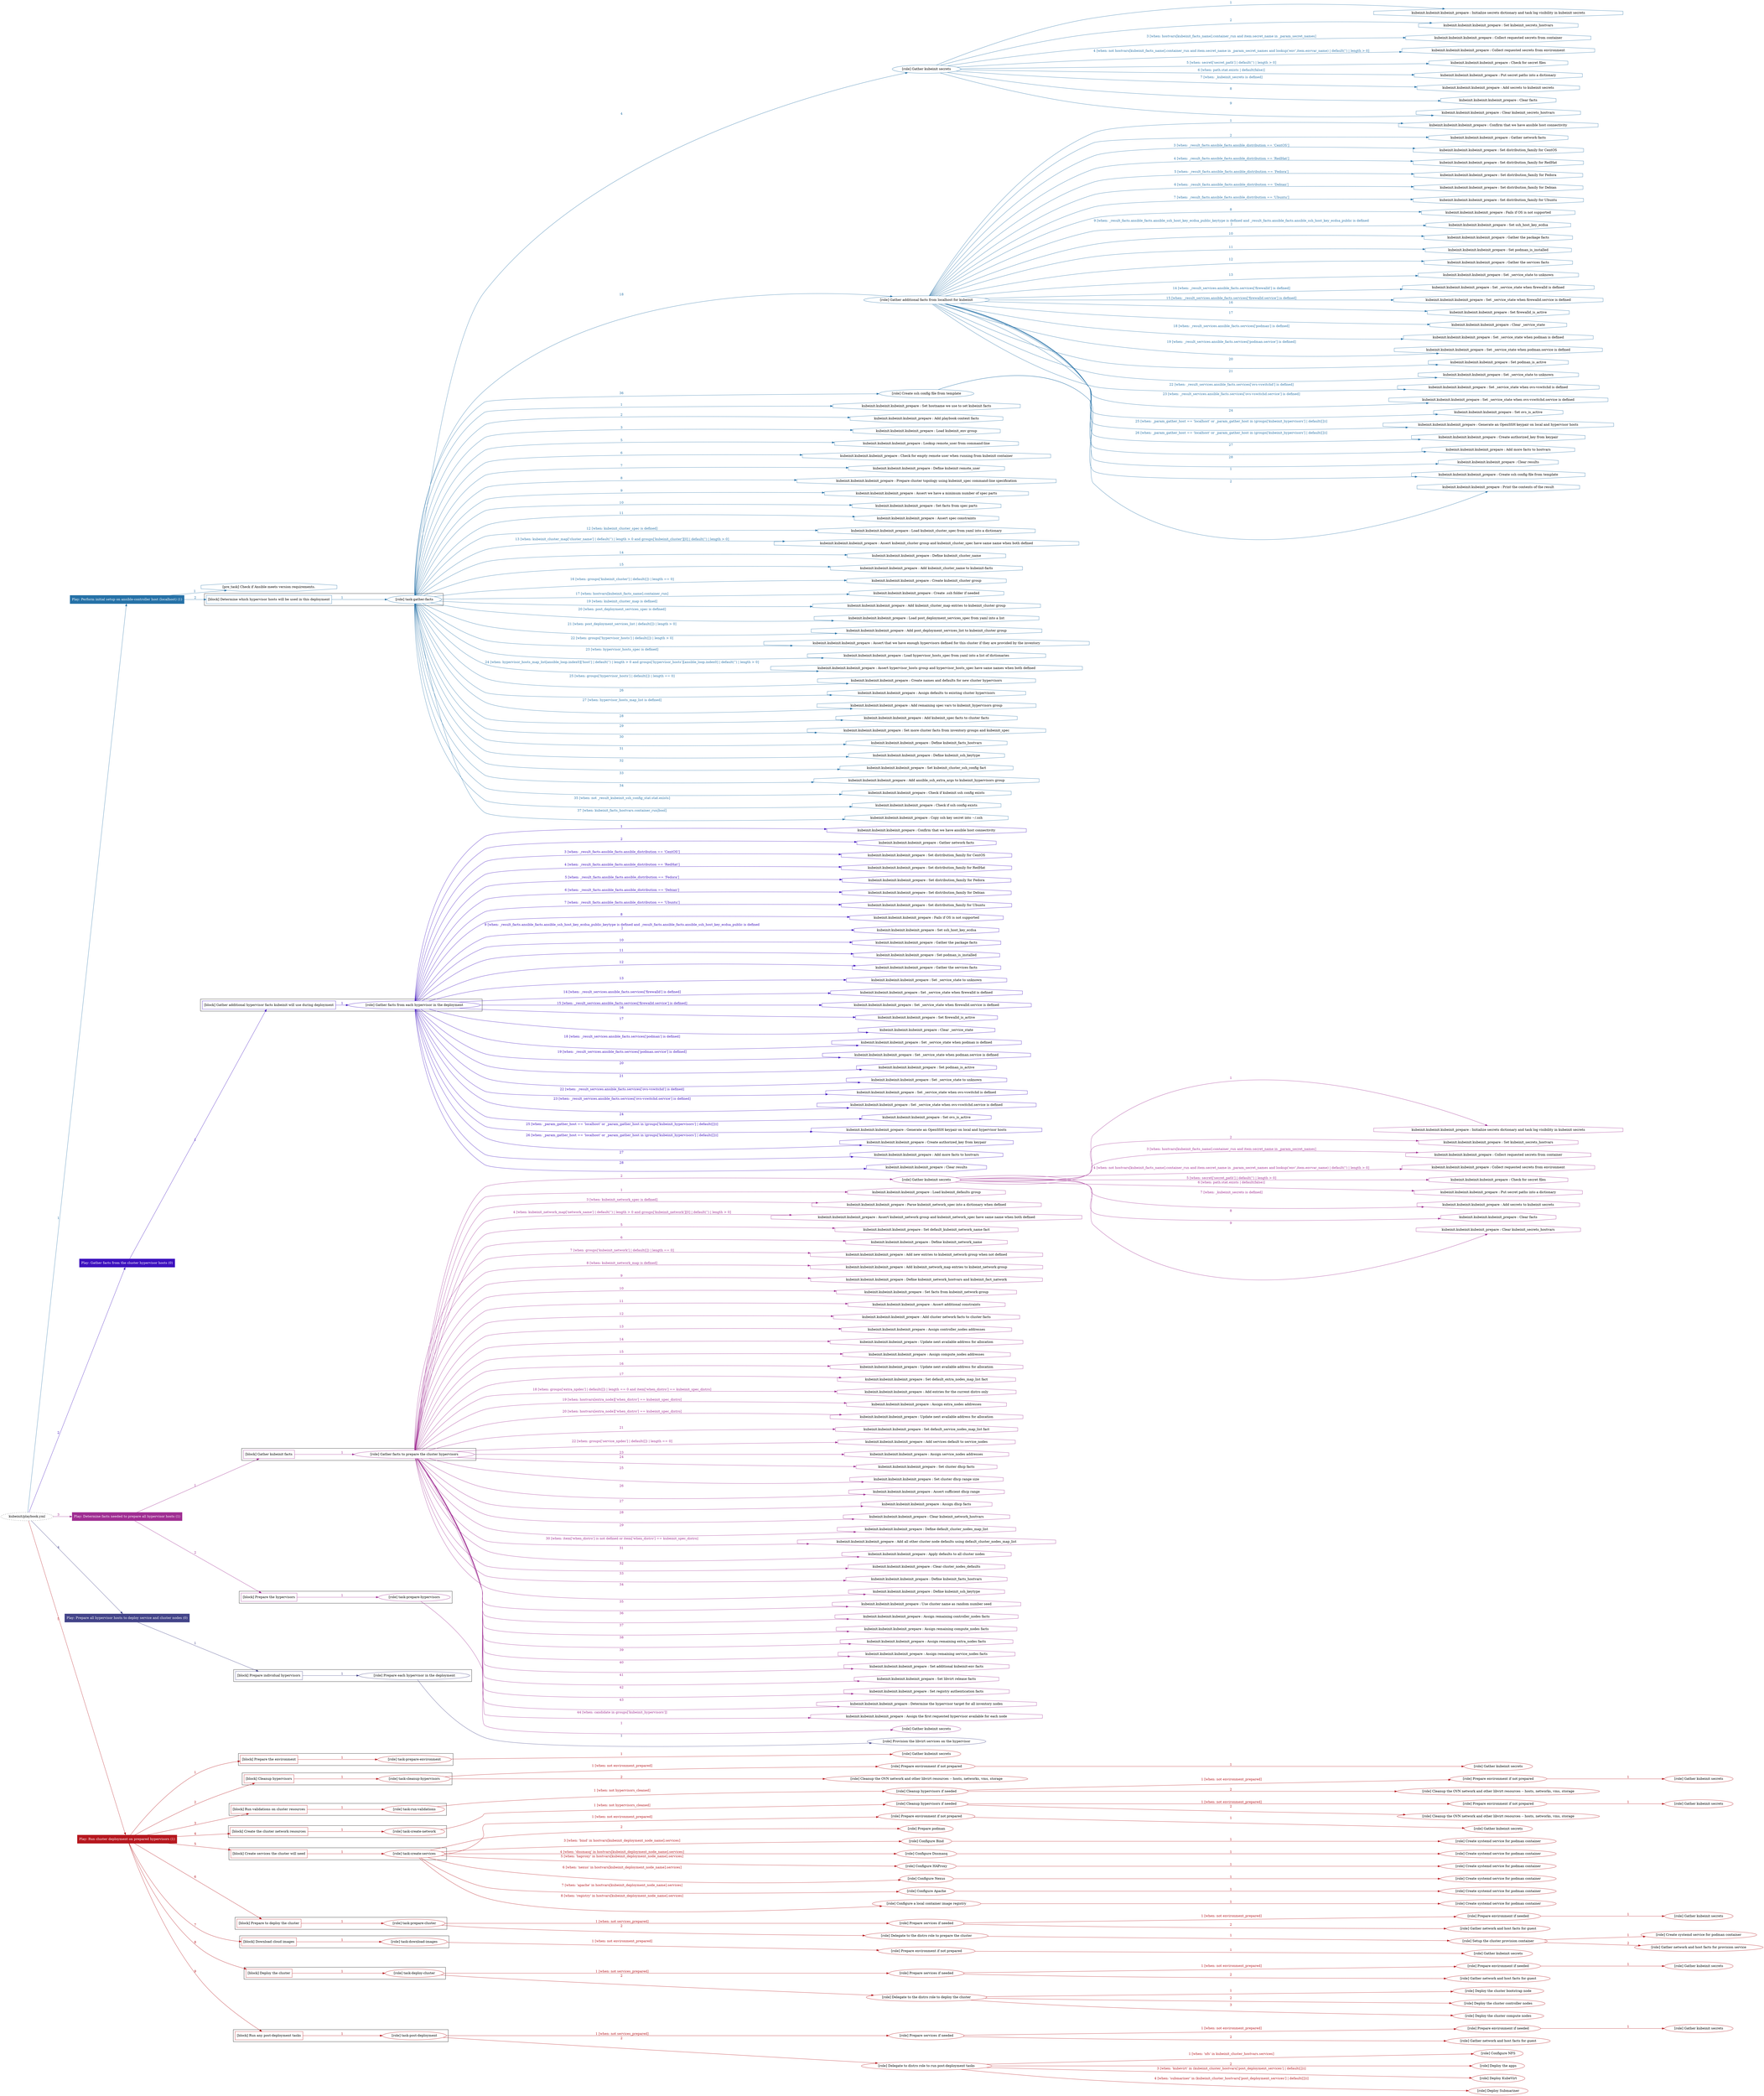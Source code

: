 digraph {
	graph [concentrate=true ordering=in rankdir=LR ratio=fill]
	edge [esep=5 sep=10]
	"kubeinit/playbook.yml" [URL="/home/runner/work/kubeinit/kubeinit/kubeinit/playbook.yml" id=playbook_5d2c3011 style=dotted]
	play_33cea28e [label="Play: Perform initial setup on ansible-controller host (localhost) (1)" URL="/home/runner/work/kubeinit/kubeinit/kubeinit/playbook.yml" color="#2571a7" fontcolor="#ffffff" id=play_33cea28e shape=box style=filled tooltip=localhost]
	"kubeinit/playbook.yml" -> play_33cea28e [label="1 " color="#2571a7" fontcolor="#2571a7" id=edge_dd55a294 labeltooltip="1 " tooltip="1 "]
	subgraph "Gather kubeinit secrets" {
		role_62818f0c [label="[role] Gather kubeinit secrets" URL="/home/runner/.ansible/collections/ansible_collections/kubeinit/kubeinit/roles/kubeinit_prepare/tasks/build_hypervisors_group.yml" color="#2571a7" id=role_62818f0c tooltip="Gather kubeinit secrets"]
		task_8dee1b5e [label="kubeinit.kubeinit.kubeinit_prepare : Initialize secrets dictionary and task log visibility in kubeinit secrets" URL="/home/runner/.ansible/collections/ansible_collections/kubeinit/kubeinit/roles/kubeinit_prepare/tasks/gather_kubeinit_secrets.yml" color="#2571a7" id=task_8dee1b5e shape=octagon tooltip="kubeinit.kubeinit.kubeinit_prepare : Initialize secrets dictionary and task log visibility in kubeinit secrets"]
		role_62818f0c -> task_8dee1b5e [label="1 " color="#2571a7" fontcolor="#2571a7" id=edge_11d159e5 labeltooltip="1 " tooltip="1 "]
		task_b2def3e1 [label="kubeinit.kubeinit.kubeinit_prepare : Set kubeinit_secrets_hostvars" URL="/home/runner/.ansible/collections/ansible_collections/kubeinit/kubeinit/roles/kubeinit_prepare/tasks/gather_kubeinit_secrets.yml" color="#2571a7" id=task_b2def3e1 shape=octagon tooltip="kubeinit.kubeinit.kubeinit_prepare : Set kubeinit_secrets_hostvars"]
		role_62818f0c -> task_b2def3e1 [label="2 " color="#2571a7" fontcolor="#2571a7" id=edge_4eef4160 labeltooltip="2 " tooltip="2 "]
		task_515a1591 [label="kubeinit.kubeinit.kubeinit_prepare : Collect requested secrets from container" URL="/home/runner/.ansible/collections/ansible_collections/kubeinit/kubeinit/roles/kubeinit_prepare/tasks/gather_kubeinit_secrets.yml" color="#2571a7" id=task_515a1591 shape=octagon tooltip="kubeinit.kubeinit.kubeinit_prepare : Collect requested secrets from container"]
		role_62818f0c -> task_515a1591 [label="3 [when: hostvars[kubeinit_facts_name].container_run and item.secret_name in _param_secret_names]" color="#2571a7" fontcolor="#2571a7" id=edge_a56506ce labeltooltip="3 [when: hostvars[kubeinit_facts_name].container_run and item.secret_name in _param_secret_names]" tooltip="3 [when: hostvars[kubeinit_facts_name].container_run and item.secret_name in _param_secret_names]"]
		task_07b583c1 [label="kubeinit.kubeinit.kubeinit_prepare : Collect requested secrets from environment" URL="/home/runner/.ansible/collections/ansible_collections/kubeinit/kubeinit/roles/kubeinit_prepare/tasks/gather_kubeinit_secrets.yml" color="#2571a7" id=task_07b583c1 shape=octagon tooltip="kubeinit.kubeinit.kubeinit_prepare : Collect requested secrets from environment"]
		role_62818f0c -> task_07b583c1 [label="4 [when: not hostvars[kubeinit_facts_name].container_run and item.secret_name in _param_secret_names and lookup('env',item.envvar_name) | default('') | length > 0]" color="#2571a7" fontcolor="#2571a7" id=edge_bca48a3a labeltooltip="4 [when: not hostvars[kubeinit_facts_name].container_run and item.secret_name in _param_secret_names and lookup('env',item.envvar_name) | default('') | length > 0]" tooltip="4 [when: not hostvars[kubeinit_facts_name].container_run and item.secret_name in _param_secret_names and lookup('env',item.envvar_name) | default('') | length > 0]"]
		task_0b56f653 [label="kubeinit.kubeinit.kubeinit_prepare : Check for secret files" URL="/home/runner/.ansible/collections/ansible_collections/kubeinit/kubeinit/roles/kubeinit_prepare/tasks/gather_kubeinit_secrets.yml" color="#2571a7" id=task_0b56f653 shape=octagon tooltip="kubeinit.kubeinit.kubeinit_prepare : Check for secret files"]
		role_62818f0c -> task_0b56f653 [label="5 [when: secret['secret_path'] | default('') | length > 0]" color="#2571a7" fontcolor="#2571a7" id=edge_f84cfde6 labeltooltip="5 [when: secret['secret_path'] | default('') | length > 0]" tooltip="5 [when: secret['secret_path'] | default('') | length > 0]"]
		task_1f984687 [label="kubeinit.kubeinit.kubeinit_prepare : Put secret paths into a dictionary" URL="/home/runner/.ansible/collections/ansible_collections/kubeinit/kubeinit/roles/kubeinit_prepare/tasks/gather_kubeinit_secrets.yml" color="#2571a7" id=task_1f984687 shape=octagon tooltip="kubeinit.kubeinit.kubeinit_prepare : Put secret paths into a dictionary"]
		role_62818f0c -> task_1f984687 [label="6 [when: path.stat.exists | default(false)]" color="#2571a7" fontcolor="#2571a7" id=edge_6828289d labeltooltip="6 [when: path.stat.exists | default(false)]" tooltip="6 [when: path.stat.exists | default(false)]"]
		task_3b6ee222 [label="kubeinit.kubeinit.kubeinit_prepare : Add secrets to kubeinit secrets" URL="/home/runner/.ansible/collections/ansible_collections/kubeinit/kubeinit/roles/kubeinit_prepare/tasks/gather_kubeinit_secrets.yml" color="#2571a7" id=task_3b6ee222 shape=octagon tooltip="kubeinit.kubeinit.kubeinit_prepare : Add secrets to kubeinit secrets"]
		role_62818f0c -> task_3b6ee222 [label="7 [when: _kubeinit_secrets is defined]" color="#2571a7" fontcolor="#2571a7" id=edge_e795b39c labeltooltip="7 [when: _kubeinit_secrets is defined]" tooltip="7 [when: _kubeinit_secrets is defined]"]
		task_f271ee97 [label="kubeinit.kubeinit.kubeinit_prepare : Clear facts" URL="/home/runner/.ansible/collections/ansible_collections/kubeinit/kubeinit/roles/kubeinit_prepare/tasks/gather_kubeinit_secrets.yml" color="#2571a7" id=task_f271ee97 shape=octagon tooltip="kubeinit.kubeinit.kubeinit_prepare : Clear facts"]
		role_62818f0c -> task_f271ee97 [label="8 " color="#2571a7" fontcolor="#2571a7" id=edge_26785ebd labeltooltip="8 " tooltip="8 "]
		task_f4b94ee7 [label="kubeinit.kubeinit.kubeinit_prepare : Clear kubeinit_secrets_hostvars" URL="/home/runner/.ansible/collections/ansible_collections/kubeinit/kubeinit/roles/kubeinit_prepare/tasks/gather_kubeinit_secrets.yml" color="#2571a7" id=task_f4b94ee7 shape=octagon tooltip="kubeinit.kubeinit.kubeinit_prepare : Clear kubeinit_secrets_hostvars"]
		role_62818f0c -> task_f4b94ee7 [label="9 " color="#2571a7" fontcolor="#2571a7" id=edge_ea750c92 labeltooltip="9 " tooltip="9 "]
	}
	subgraph "Gather additional facts from localhost for kubeinit" {
		role_ed725d4e [label="[role] Gather additional facts from localhost for kubeinit" URL="/home/runner/.ansible/collections/ansible_collections/kubeinit/kubeinit/roles/kubeinit_prepare/tasks/build_hypervisors_group.yml" color="#2571a7" id=role_ed725d4e tooltip="Gather additional facts from localhost for kubeinit"]
		task_e493058e [label="kubeinit.kubeinit.kubeinit_prepare : Confirm that we have ansible host connectivity" URL="/home/runner/.ansible/collections/ansible_collections/kubeinit/kubeinit/roles/kubeinit_prepare/tasks/gather_host_facts.yml" color="#2571a7" id=task_e493058e shape=octagon tooltip="kubeinit.kubeinit.kubeinit_prepare : Confirm that we have ansible host connectivity"]
		role_ed725d4e -> task_e493058e [label="1 " color="#2571a7" fontcolor="#2571a7" id=edge_a79ee222 labeltooltip="1 " tooltip="1 "]
		task_19a3bb7e [label="kubeinit.kubeinit.kubeinit_prepare : Gather network facts" URL="/home/runner/.ansible/collections/ansible_collections/kubeinit/kubeinit/roles/kubeinit_prepare/tasks/gather_host_facts.yml" color="#2571a7" id=task_19a3bb7e shape=octagon tooltip="kubeinit.kubeinit.kubeinit_prepare : Gather network facts"]
		role_ed725d4e -> task_19a3bb7e [label="2 " color="#2571a7" fontcolor="#2571a7" id=edge_3a22cf59 labeltooltip="2 " tooltip="2 "]
		task_f811b53f [label="kubeinit.kubeinit.kubeinit_prepare : Set distribution_family for CentOS" URL="/home/runner/.ansible/collections/ansible_collections/kubeinit/kubeinit/roles/kubeinit_prepare/tasks/gather_host_facts.yml" color="#2571a7" id=task_f811b53f shape=octagon tooltip="kubeinit.kubeinit.kubeinit_prepare : Set distribution_family for CentOS"]
		role_ed725d4e -> task_f811b53f [label="3 [when: _result_facts.ansible_facts.ansible_distribution == 'CentOS']" color="#2571a7" fontcolor="#2571a7" id=edge_62153906 labeltooltip="3 [when: _result_facts.ansible_facts.ansible_distribution == 'CentOS']" tooltip="3 [when: _result_facts.ansible_facts.ansible_distribution == 'CentOS']"]
		task_4c5b402e [label="kubeinit.kubeinit.kubeinit_prepare : Set distribution_family for RedHat" URL="/home/runner/.ansible/collections/ansible_collections/kubeinit/kubeinit/roles/kubeinit_prepare/tasks/gather_host_facts.yml" color="#2571a7" id=task_4c5b402e shape=octagon tooltip="kubeinit.kubeinit.kubeinit_prepare : Set distribution_family for RedHat"]
		role_ed725d4e -> task_4c5b402e [label="4 [when: _result_facts.ansible_facts.ansible_distribution == 'RedHat']" color="#2571a7" fontcolor="#2571a7" id=edge_05c76cae labeltooltip="4 [when: _result_facts.ansible_facts.ansible_distribution == 'RedHat']" tooltip="4 [when: _result_facts.ansible_facts.ansible_distribution == 'RedHat']"]
		task_da4169d9 [label="kubeinit.kubeinit.kubeinit_prepare : Set distribution_family for Fedora" URL="/home/runner/.ansible/collections/ansible_collections/kubeinit/kubeinit/roles/kubeinit_prepare/tasks/gather_host_facts.yml" color="#2571a7" id=task_da4169d9 shape=octagon tooltip="kubeinit.kubeinit.kubeinit_prepare : Set distribution_family for Fedora"]
		role_ed725d4e -> task_da4169d9 [label="5 [when: _result_facts.ansible_facts.ansible_distribution == 'Fedora']" color="#2571a7" fontcolor="#2571a7" id=edge_dc1c3282 labeltooltip="5 [when: _result_facts.ansible_facts.ansible_distribution == 'Fedora']" tooltip="5 [when: _result_facts.ansible_facts.ansible_distribution == 'Fedora']"]
		task_565f77d0 [label="kubeinit.kubeinit.kubeinit_prepare : Set distribution_family for Debian" URL="/home/runner/.ansible/collections/ansible_collections/kubeinit/kubeinit/roles/kubeinit_prepare/tasks/gather_host_facts.yml" color="#2571a7" id=task_565f77d0 shape=octagon tooltip="kubeinit.kubeinit.kubeinit_prepare : Set distribution_family for Debian"]
		role_ed725d4e -> task_565f77d0 [label="6 [when: _result_facts.ansible_facts.ansible_distribution == 'Debian']" color="#2571a7" fontcolor="#2571a7" id=edge_5726925a labeltooltip="6 [when: _result_facts.ansible_facts.ansible_distribution == 'Debian']" tooltip="6 [when: _result_facts.ansible_facts.ansible_distribution == 'Debian']"]
		task_be637980 [label="kubeinit.kubeinit.kubeinit_prepare : Set distribution_family for Ubuntu" URL="/home/runner/.ansible/collections/ansible_collections/kubeinit/kubeinit/roles/kubeinit_prepare/tasks/gather_host_facts.yml" color="#2571a7" id=task_be637980 shape=octagon tooltip="kubeinit.kubeinit.kubeinit_prepare : Set distribution_family for Ubuntu"]
		role_ed725d4e -> task_be637980 [label="7 [when: _result_facts.ansible_facts.ansible_distribution == 'Ubuntu']" color="#2571a7" fontcolor="#2571a7" id=edge_cd14ac71 labeltooltip="7 [when: _result_facts.ansible_facts.ansible_distribution == 'Ubuntu']" tooltip="7 [when: _result_facts.ansible_facts.ansible_distribution == 'Ubuntu']"]
		task_d2748144 [label="kubeinit.kubeinit.kubeinit_prepare : Fails if OS is not supported" URL="/home/runner/.ansible/collections/ansible_collections/kubeinit/kubeinit/roles/kubeinit_prepare/tasks/gather_host_facts.yml" color="#2571a7" id=task_d2748144 shape=octagon tooltip="kubeinit.kubeinit.kubeinit_prepare : Fails if OS is not supported"]
		role_ed725d4e -> task_d2748144 [label="8 " color="#2571a7" fontcolor="#2571a7" id=edge_37de61be labeltooltip="8 " tooltip="8 "]
		task_a063654c [label="kubeinit.kubeinit.kubeinit_prepare : Set ssh_host_key_ecdsa" URL="/home/runner/.ansible/collections/ansible_collections/kubeinit/kubeinit/roles/kubeinit_prepare/tasks/gather_host_facts.yml" color="#2571a7" id=task_a063654c shape=octagon tooltip="kubeinit.kubeinit.kubeinit_prepare : Set ssh_host_key_ecdsa"]
		role_ed725d4e -> task_a063654c [label="9 [when: _result_facts.ansible_facts.ansible_ssh_host_key_ecdsa_public_keytype is defined and _result_facts.ansible_facts.ansible_ssh_host_key_ecdsa_public is defined
]" color="#2571a7" fontcolor="#2571a7" id=edge_26392b93 labeltooltip="9 [when: _result_facts.ansible_facts.ansible_ssh_host_key_ecdsa_public_keytype is defined and _result_facts.ansible_facts.ansible_ssh_host_key_ecdsa_public is defined
]" tooltip="9 [when: _result_facts.ansible_facts.ansible_ssh_host_key_ecdsa_public_keytype is defined and _result_facts.ansible_facts.ansible_ssh_host_key_ecdsa_public is defined
]"]
		task_0195afb7 [label="kubeinit.kubeinit.kubeinit_prepare : Gather the package facts" URL="/home/runner/.ansible/collections/ansible_collections/kubeinit/kubeinit/roles/kubeinit_prepare/tasks/gather_host_facts.yml" color="#2571a7" id=task_0195afb7 shape=octagon tooltip="kubeinit.kubeinit.kubeinit_prepare : Gather the package facts"]
		role_ed725d4e -> task_0195afb7 [label="10 " color="#2571a7" fontcolor="#2571a7" id=edge_71aa8eea labeltooltip="10 " tooltip="10 "]
		task_55bf8561 [label="kubeinit.kubeinit.kubeinit_prepare : Set podman_is_installed" URL="/home/runner/.ansible/collections/ansible_collections/kubeinit/kubeinit/roles/kubeinit_prepare/tasks/gather_host_facts.yml" color="#2571a7" id=task_55bf8561 shape=octagon tooltip="kubeinit.kubeinit.kubeinit_prepare : Set podman_is_installed"]
		role_ed725d4e -> task_55bf8561 [label="11 " color="#2571a7" fontcolor="#2571a7" id=edge_5a1fdaf0 labeltooltip="11 " tooltip="11 "]
		task_b53a4962 [label="kubeinit.kubeinit.kubeinit_prepare : Gather the services facts" URL="/home/runner/.ansible/collections/ansible_collections/kubeinit/kubeinit/roles/kubeinit_prepare/tasks/gather_host_facts.yml" color="#2571a7" id=task_b53a4962 shape=octagon tooltip="kubeinit.kubeinit.kubeinit_prepare : Gather the services facts"]
		role_ed725d4e -> task_b53a4962 [label="12 " color="#2571a7" fontcolor="#2571a7" id=edge_bea83c5b labeltooltip="12 " tooltip="12 "]
		task_0178504e [label="kubeinit.kubeinit.kubeinit_prepare : Set _service_state to unknown" URL="/home/runner/.ansible/collections/ansible_collections/kubeinit/kubeinit/roles/kubeinit_prepare/tasks/gather_host_facts.yml" color="#2571a7" id=task_0178504e shape=octagon tooltip="kubeinit.kubeinit.kubeinit_prepare : Set _service_state to unknown"]
		role_ed725d4e -> task_0178504e [label="13 " color="#2571a7" fontcolor="#2571a7" id=edge_638ed6da labeltooltip="13 " tooltip="13 "]
		task_8f3c7d4f [label="kubeinit.kubeinit.kubeinit_prepare : Set _service_state when firewalld is defined" URL="/home/runner/.ansible/collections/ansible_collections/kubeinit/kubeinit/roles/kubeinit_prepare/tasks/gather_host_facts.yml" color="#2571a7" id=task_8f3c7d4f shape=octagon tooltip="kubeinit.kubeinit.kubeinit_prepare : Set _service_state when firewalld is defined"]
		role_ed725d4e -> task_8f3c7d4f [label="14 [when: _result_services.ansible_facts.services['firewalld'] is defined]" color="#2571a7" fontcolor="#2571a7" id=edge_11578bb3 labeltooltip="14 [when: _result_services.ansible_facts.services['firewalld'] is defined]" tooltip="14 [when: _result_services.ansible_facts.services['firewalld'] is defined]"]
		task_8f4df7e2 [label="kubeinit.kubeinit.kubeinit_prepare : Set _service_state when firewalld.service is defined" URL="/home/runner/.ansible/collections/ansible_collections/kubeinit/kubeinit/roles/kubeinit_prepare/tasks/gather_host_facts.yml" color="#2571a7" id=task_8f4df7e2 shape=octagon tooltip="kubeinit.kubeinit.kubeinit_prepare : Set _service_state when firewalld.service is defined"]
		role_ed725d4e -> task_8f4df7e2 [label="15 [when: _result_services.ansible_facts.services['firewalld.service'] is defined]" color="#2571a7" fontcolor="#2571a7" id=edge_7eaad6eb labeltooltip="15 [when: _result_services.ansible_facts.services['firewalld.service'] is defined]" tooltip="15 [when: _result_services.ansible_facts.services['firewalld.service'] is defined]"]
		task_d289c073 [label="kubeinit.kubeinit.kubeinit_prepare : Set firewalld_is_active" URL="/home/runner/.ansible/collections/ansible_collections/kubeinit/kubeinit/roles/kubeinit_prepare/tasks/gather_host_facts.yml" color="#2571a7" id=task_d289c073 shape=octagon tooltip="kubeinit.kubeinit.kubeinit_prepare : Set firewalld_is_active"]
		role_ed725d4e -> task_d289c073 [label="16 " color="#2571a7" fontcolor="#2571a7" id=edge_1aca6b88 labeltooltip="16 " tooltip="16 "]
		task_4bdaf448 [label="kubeinit.kubeinit.kubeinit_prepare : Clear _service_state" URL="/home/runner/.ansible/collections/ansible_collections/kubeinit/kubeinit/roles/kubeinit_prepare/tasks/gather_host_facts.yml" color="#2571a7" id=task_4bdaf448 shape=octagon tooltip="kubeinit.kubeinit.kubeinit_prepare : Clear _service_state"]
		role_ed725d4e -> task_4bdaf448 [label="17 " color="#2571a7" fontcolor="#2571a7" id=edge_12c87545 labeltooltip="17 " tooltip="17 "]
		task_3c9c0b3a [label="kubeinit.kubeinit.kubeinit_prepare : Set _service_state when podman is defined" URL="/home/runner/.ansible/collections/ansible_collections/kubeinit/kubeinit/roles/kubeinit_prepare/tasks/gather_host_facts.yml" color="#2571a7" id=task_3c9c0b3a shape=octagon tooltip="kubeinit.kubeinit.kubeinit_prepare : Set _service_state when podman is defined"]
		role_ed725d4e -> task_3c9c0b3a [label="18 [when: _result_services.ansible_facts.services['podman'] is defined]" color="#2571a7" fontcolor="#2571a7" id=edge_45c0b3c6 labeltooltip="18 [when: _result_services.ansible_facts.services['podman'] is defined]" tooltip="18 [when: _result_services.ansible_facts.services['podman'] is defined]"]
		task_cdd120ff [label="kubeinit.kubeinit.kubeinit_prepare : Set _service_state when podman.service is defined" URL="/home/runner/.ansible/collections/ansible_collections/kubeinit/kubeinit/roles/kubeinit_prepare/tasks/gather_host_facts.yml" color="#2571a7" id=task_cdd120ff shape=octagon tooltip="kubeinit.kubeinit.kubeinit_prepare : Set _service_state when podman.service is defined"]
		role_ed725d4e -> task_cdd120ff [label="19 [when: _result_services.ansible_facts.services['podman.service'] is defined]" color="#2571a7" fontcolor="#2571a7" id=edge_3473730e labeltooltip="19 [when: _result_services.ansible_facts.services['podman.service'] is defined]" tooltip="19 [when: _result_services.ansible_facts.services['podman.service'] is defined]"]
		task_a6c6bd47 [label="kubeinit.kubeinit.kubeinit_prepare : Set podman_is_active" URL="/home/runner/.ansible/collections/ansible_collections/kubeinit/kubeinit/roles/kubeinit_prepare/tasks/gather_host_facts.yml" color="#2571a7" id=task_a6c6bd47 shape=octagon tooltip="kubeinit.kubeinit.kubeinit_prepare : Set podman_is_active"]
		role_ed725d4e -> task_a6c6bd47 [label="20 " color="#2571a7" fontcolor="#2571a7" id=edge_7e864ed1 labeltooltip="20 " tooltip="20 "]
		task_d6cb0352 [label="kubeinit.kubeinit.kubeinit_prepare : Set _service_state to unknown" URL="/home/runner/.ansible/collections/ansible_collections/kubeinit/kubeinit/roles/kubeinit_prepare/tasks/gather_host_facts.yml" color="#2571a7" id=task_d6cb0352 shape=octagon tooltip="kubeinit.kubeinit.kubeinit_prepare : Set _service_state to unknown"]
		role_ed725d4e -> task_d6cb0352 [label="21 " color="#2571a7" fontcolor="#2571a7" id=edge_1b849c8e labeltooltip="21 " tooltip="21 "]
		task_c48e6692 [label="kubeinit.kubeinit.kubeinit_prepare : Set _service_state when ovs-vswitchd is defined" URL="/home/runner/.ansible/collections/ansible_collections/kubeinit/kubeinit/roles/kubeinit_prepare/tasks/gather_host_facts.yml" color="#2571a7" id=task_c48e6692 shape=octagon tooltip="kubeinit.kubeinit.kubeinit_prepare : Set _service_state when ovs-vswitchd is defined"]
		role_ed725d4e -> task_c48e6692 [label="22 [when: _result_services.ansible_facts.services['ovs-vswitchd'] is defined]" color="#2571a7" fontcolor="#2571a7" id=edge_1a7060eb labeltooltip="22 [when: _result_services.ansible_facts.services['ovs-vswitchd'] is defined]" tooltip="22 [when: _result_services.ansible_facts.services['ovs-vswitchd'] is defined]"]
		task_21f681ff [label="kubeinit.kubeinit.kubeinit_prepare : Set _service_state when ovs-vswitchd.service is defined" URL="/home/runner/.ansible/collections/ansible_collections/kubeinit/kubeinit/roles/kubeinit_prepare/tasks/gather_host_facts.yml" color="#2571a7" id=task_21f681ff shape=octagon tooltip="kubeinit.kubeinit.kubeinit_prepare : Set _service_state when ovs-vswitchd.service is defined"]
		role_ed725d4e -> task_21f681ff [label="23 [when: _result_services.ansible_facts.services['ovs-vswitchd.service'] is defined]" color="#2571a7" fontcolor="#2571a7" id=edge_9417cf1d labeltooltip="23 [when: _result_services.ansible_facts.services['ovs-vswitchd.service'] is defined]" tooltip="23 [when: _result_services.ansible_facts.services['ovs-vswitchd.service'] is defined]"]
		task_7e7eb0da [label="kubeinit.kubeinit.kubeinit_prepare : Set ovs_is_active" URL="/home/runner/.ansible/collections/ansible_collections/kubeinit/kubeinit/roles/kubeinit_prepare/tasks/gather_host_facts.yml" color="#2571a7" id=task_7e7eb0da shape=octagon tooltip="kubeinit.kubeinit.kubeinit_prepare : Set ovs_is_active"]
		role_ed725d4e -> task_7e7eb0da [label="24 " color="#2571a7" fontcolor="#2571a7" id=edge_c6929e70 labeltooltip="24 " tooltip="24 "]
		task_3fa9cbe9 [label="kubeinit.kubeinit.kubeinit_prepare : Generate an OpenSSH keypair on local and hypervisor hosts" URL="/home/runner/.ansible/collections/ansible_collections/kubeinit/kubeinit/roles/kubeinit_prepare/tasks/gather_host_facts.yml" color="#2571a7" id=task_3fa9cbe9 shape=octagon tooltip="kubeinit.kubeinit.kubeinit_prepare : Generate an OpenSSH keypair on local and hypervisor hosts"]
		role_ed725d4e -> task_3fa9cbe9 [label="25 [when: _param_gather_host == 'localhost' or _param_gather_host in (groups['kubeinit_hypervisors'] | default([]))]" color="#2571a7" fontcolor="#2571a7" id=edge_4e23bd19 labeltooltip="25 [when: _param_gather_host == 'localhost' or _param_gather_host in (groups['kubeinit_hypervisors'] | default([]))]" tooltip="25 [when: _param_gather_host == 'localhost' or _param_gather_host in (groups['kubeinit_hypervisors'] | default([]))]"]
		task_3115015c [label="kubeinit.kubeinit.kubeinit_prepare : Create authorized_key from keypair" URL="/home/runner/.ansible/collections/ansible_collections/kubeinit/kubeinit/roles/kubeinit_prepare/tasks/gather_host_facts.yml" color="#2571a7" id=task_3115015c shape=octagon tooltip="kubeinit.kubeinit.kubeinit_prepare : Create authorized_key from keypair"]
		role_ed725d4e -> task_3115015c [label="26 [when: _param_gather_host == 'localhost' or _param_gather_host in (groups['kubeinit_hypervisors'] | default([]))]" color="#2571a7" fontcolor="#2571a7" id=edge_7a6d95b6 labeltooltip="26 [when: _param_gather_host == 'localhost' or _param_gather_host in (groups['kubeinit_hypervisors'] | default([]))]" tooltip="26 [when: _param_gather_host == 'localhost' or _param_gather_host in (groups['kubeinit_hypervisors'] | default([]))]"]
		task_525bcd56 [label="kubeinit.kubeinit.kubeinit_prepare : Add more facts to hostvars" URL="/home/runner/.ansible/collections/ansible_collections/kubeinit/kubeinit/roles/kubeinit_prepare/tasks/gather_host_facts.yml" color="#2571a7" id=task_525bcd56 shape=octagon tooltip="kubeinit.kubeinit.kubeinit_prepare : Add more facts to hostvars"]
		role_ed725d4e -> task_525bcd56 [label="27 " color="#2571a7" fontcolor="#2571a7" id=edge_f4eef291 labeltooltip="27 " tooltip="27 "]
		task_25874305 [label="kubeinit.kubeinit.kubeinit_prepare : Clear results" URL="/home/runner/.ansible/collections/ansible_collections/kubeinit/kubeinit/roles/kubeinit_prepare/tasks/gather_host_facts.yml" color="#2571a7" id=task_25874305 shape=octagon tooltip="kubeinit.kubeinit.kubeinit_prepare : Clear results"]
		role_ed725d4e -> task_25874305 [label="28 " color="#2571a7" fontcolor="#2571a7" id=edge_2f2189bc labeltooltip="28 " tooltip="28 "]
	}
	subgraph "Create ssh config file from template" {
		role_ca174892 [label="[role] Create ssh config file from template" URL="/home/runner/.ansible/collections/ansible_collections/kubeinit/kubeinit/roles/kubeinit_prepare/tasks/build_hypervisors_group.yml" color="#2571a7" id=role_ca174892 tooltip="Create ssh config file from template"]
		task_0c596785 [label="kubeinit.kubeinit.kubeinit_prepare : Create ssh config file from template" URL="/home/runner/.ansible/collections/ansible_collections/kubeinit/kubeinit/roles/kubeinit_prepare/tasks/create_host_ssh_config.yml" color="#2571a7" id=task_0c596785 shape=octagon tooltip="kubeinit.kubeinit.kubeinit_prepare : Create ssh config file from template"]
		role_ca174892 -> task_0c596785 [label="1 " color="#2571a7" fontcolor="#2571a7" id=edge_032c2610 labeltooltip="1 " tooltip="1 "]
		task_c686bf8b [label="kubeinit.kubeinit.kubeinit_prepare : Print the contents of the result" URL="/home/runner/.ansible/collections/ansible_collections/kubeinit/kubeinit/roles/kubeinit_prepare/tasks/create_host_ssh_config.yml" color="#2571a7" id=task_c686bf8b shape=octagon tooltip="kubeinit.kubeinit.kubeinit_prepare : Print the contents of the result"]
		role_ca174892 -> task_c686bf8b [label="2 " color="#2571a7" fontcolor="#2571a7" id=edge_efb17210 labeltooltip="2 " tooltip="2 "]
	}
	subgraph "task-gather-facts" {
		role_18bebe8c [label="[role] task-gather-facts" URL="/home/runner/work/kubeinit/kubeinit/kubeinit/playbook.yml" color="#2571a7" id=role_18bebe8c tooltip="task-gather-facts"]
		task_2a026ef4 [label="kubeinit.kubeinit.kubeinit_prepare : Set hostname we use to set kubeinit facts" URL="/home/runner/.ansible/collections/ansible_collections/kubeinit/kubeinit/roles/kubeinit_prepare/tasks/build_hypervisors_group.yml" color="#2571a7" id=task_2a026ef4 shape=octagon tooltip="kubeinit.kubeinit.kubeinit_prepare : Set hostname we use to set kubeinit facts"]
		role_18bebe8c -> task_2a026ef4 [label="1 " color="#2571a7" fontcolor="#2571a7" id=edge_517f5b57 labeltooltip="1 " tooltip="1 "]
		task_8e9d07ad [label="kubeinit.kubeinit.kubeinit_prepare : Add playbook context facts" URL="/home/runner/.ansible/collections/ansible_collections/kubeinit/kubeinit/roles/kubeinit_prepare/tasks/build_hypervisors_group.yml" color="#2571a7" id=task_8e9d07ad shape=octagon tooltip="kubeinit.kubeinit.kubeinit_prepare : Add playbook context facts"]
		role_18bebe8c -> task_8e9d07ad [label="2 " color="#2571a7" fontcolor="#2571a7" id=edge_cba5369f labeltooltip="2 " tooltip="2 "]
		task_dce00ab6 [label="kubeinit.kubeinit.kubeinit_prepare : Load kubeinit_env group" URL="/home/runner/.ansible/collections/ansible_collections/kubeinit/kubeinit/roles/kubeinit_prepare/tasks/build_hypervisors_group.yml" color="#2571a7" id=task_dce00ab6 shape=octagon tooltip="kubeinit.kubeinit.kubeinit_prepare : Load kubeinit_env group"]
		role_18bebe8c -> task_dce00ab6 [label="3 " color="#2571a7" fontcolor="#2571a7" id=edge_83edd8b0 labeltooltip="3 " tooltip="3 "]
		role_18bebe8c -> role_62818f0c [label="4 " color="#2571a7" fontcolor="#2571a7" id=edge_e08d9985 labeltooltip="4 " tooltip="4 "]
		task_360bac45 [label="kubeinit.kubeinit.kubeinit_prepare : Lookup remote_user from command-line" URL="/home/runner/.ansible/collections/ansible_collections/kubeinit/kubeinit/roles/kubeinit_prepare/tasks/build_hypervisors_group.yml" color="#2571a7" id=task_360bac45 shape=octagon tooltip="kubeinit.kubeinit.kubeinit_prepare : Lookup remote_user from command-line"]
		role_18bebe8c -> task_360bac45 [label="5 " color="#2571a7" fontcolor="#2571a7" id=edge_0fa3890c labeltooltip="5 " tooltip="5 "]
		task_9ef86e8c [label="kubeinit.kubeinit.kubeinit_prepare : Check for empty remote user when running from kubeinit container" URL="/home/runner/.ansible/collections/ansible_collections/kubeinit/kubeinit/roles/kubeinit_prepare/tasks/build_hypervisors_group.yml" color="#2571a7" id=task_9ef86e8c shape=octagon tooltip="kubeinit.kubeinit.kubeinit_prepare : Check for empty remote user when running from kubeinit container"]
		role_18bebe8c -> task_9ef86e8c [label="6 " color="#2571a7" fontcolor="#2571a7" id=edge_a462bc6b labeltooltip="6 " tooltip="6 "]
		task_06713f5b [label="kubeinit.kubeinit.kubeinit_prepare : Define kubeinit remote_user" URL="/home/runner/.ansible/collections/ansible_collections/kubeinit/kubeinit/roles/kubeinit_prepare/tasks/build_hypervisors_group.yml" color="#2571a7" id=task_06713f5b shape=octagon tooltip="kubeinit.kubeinit.kubeinit_prepare : Define kubeinit remote_user"]
		role_18bebe8c -> task_06713f5b [label="7 " color="#2571a7" fontcolor="#2571a7" id=edge_bdb841cc labeltooltip="7 " tooltip="7 "]
		task_8ddd2b4b [label="kubeinit.kubeinit.kubeinit_prepare : Prepare cluster topology using kubeinit_spec command-line specification" URL="/home/runner/.ansible/collections/ansible_collections/kubeinit/kubeinit/roles/kubeinit_prepare/tasks/build_hypervisors_group.yml" color="#2571a7" id=task_8ddd2b4b shape=octagon tooltip="kubeinit.kubeinit.kubeinit_prepare : Prepare cluster topology using kubeinit_spec command-line specification"]
		role_18bebe8c -> task_8ddd2b4b [label="8 " color="#2571a7" fontcolor="#2571a7" id=edge_6caaf9d3 labeltooltip="8 " tooltip="8 "]
		task_d8f0db43 [label="kubeinit.kubeinit.kubeinit_prepare : Assert we have a minimum number of spec parts" URL="/home/runner/.ansible/collections/ansible_collections/kubeinit/kubeinit/roles/kubeinit_prepare/tasks/build_hypervisors_group.yml" color="#2571a7" id=task_d8f0db43 shape=octagon tooltip="kubeinit.kubeinit.kubeinit_prepare : Assert we have a minimum number of spec parts"]
		role_18bebe8c -> task_d8f0db43 [label="9 " color="#2571a7" fontcolor="#2571a7" id=edge_f918daca labeltooltip="9 " tooltip="9 "]
		task_913f4122 [label="kubeinit.kubeinit.kubeinit_prepare : Set facts from spec parts" URL="/home/runner/.ansible/collections/ansible_collections/kubeinit/kubeinit/roles/kubeinit_prepare/tasks/build_hypervisors_group.yml" color="#2571a7" id=task_913f4122 shape=octagon tooltip="kubeinit.kubeinit.kubeinit_prepare : Set facts from spec parts"]
		role_18bebe8c -> task_913f4122 [label="10 " color="#2571a7" fontcolor="#2571a7" id=edge_a899eaaf labeltooltip="10 " tooltip="10 "]
		task_5021b8be [label="kubeinit.kubeinit.kubeinit_prepare : Assert spec constraints" URL="/home/runner/.ansible/collections/ansible_collections/kubeinit/kubeinit/roles/kubeinit_prepare/tasks/build_hypervisors_group.yml" color="#2571a7" id=task_5021b8be shape=octagon tooltip="kubeinit.kubeinit.kubeinit_prepare : Assert spec constraints"]
		role_18bebe8c -> task_5021b8be [label="11 " color="#2571a7" fontcolor="#2571a7" id=edge_c5449fd0 labeltooltip="11 " tooltip="11 "]
		task_364da510 [label="kubeinit.kubeinit.kubeinit_prepare : Load kubeinit_cluster_spec from yaml into a dictionary" URL="/home/runner/.ansible/collections/ansible_collections/kubeinit/kubeinit/roles/kubeinit_prepare/tasks/build_hypervisors_group.yml" color="#2571a7" id=task_364da510 shape=octagon tooltip="kubeinit.kubeinit.kubeinit_prepare : Load kubeinit_cluster_spec from yaml into a dictionary"]
		role_18bebe8c -> task_364da510 [label="12 [when: kubeinit_cluster_spec is defined]" color="#2571a7" fontcolor="#2571a7" id=edge_fc6d91d5 labeltooltip="12 [when: kubeinit_cluster_spec is defined]" tooltip="12 [when: kubeinit_cluster_spec is defined]"]
		task_f52f7c6f [label="kubeinit.kubeinit.kubeinit_prepare : Assert kubeinit_cluster group and kubeinit_cluster_spec have same name when both defined" URL="/home/runner/.ansible/collections/ansible_collections/kubeinit/kubeinit/roles/kubeinit_prepare/tasks/build_hypervisors_group.yml" color="#2571a7" id=task_f52f7c6f shape=octagon tooltip="kubeinit.kubeinit.kubeinit_prepare : Assert kubeinit_cluster group and kubeinit_cluster_spec have same name when both defined"]
		role_18bebe8c -> task_f52f7c6f [label="13 [when: kubeinit_cluster_map['cluster_name'] | default('') | length > 0 and groups['kubeinit_cluster'][0] | default('') | length > 0]" color="#2571a7" fontcolor="#2571a7" id=edge_17c9399d labeltooltip="13 [when: kubeinit_cluster_map['cluster_name'] | default('') | length > 0 and groups['kubeinit_cluster'][0] | default('') | length > 0]" tooltip="13 [when: kubeinit_cluster_map['cluster_name'] | default('') | length > 0 and groups['kubeinit_cluster'][0] | default('') | length > 0]"]
		task_f5e498ac [label="kubeinit.kubeinit.kubeinit_prepare : Define kubeinit_cluster_name" URL="/home/runner/.ansible/collections/ansible_collections/kubeinit/kubeinit/roles/kubeinit_prepare/tasks/build_hypervisors_group.yml" color="#2571a7" id=task_f5e498ac shape=octagon tooltip="kubeinit.kubeinit.kubeinit_prepare : Define kubeinit_cluster_name"]
		role_18bebe8c -> task_f5e498ac [label="14 " color="#2571a7" fontcolor="#2571a7" id=edge_ed2f0e7f labeltooltip="14 " tooltip="14 "]
		task_4eba373d [label="kubeinit.kubeinit.kubeinit_prepare : Add kubeinit_cluster_name to kubeinit-facts" URL="/home/runner/.ansible/collections/ansible_collections/kubeinit/kubeinit/roles/kubeinit_prepare/tasks/build_hypervisors_group.yml" color="#2571a7" id=task_4eba373d shape=octagon tooltip="kubeinit.kubeinit.kubeinit_prepare : Add kubeinit_cluster_name to kubeinit-facts"]
		role_18bebe8c -> task_4eba373d [label="15 " color="#2571a7" fontcolor="#2571a7" id=edge_e4202247 labeltooltip="15 " tooltip="15 "]
		task_c7366749 [label="kubeinit.kubeinit.kubeinit_prepare : Create kubeinit_cluster group" URL="/home/runner/.ansible/collections/ansible_collections/kubeinit/kubeinit/roles/kubeinit_prepare/tasks/build_hypervisors_group.yml" color="#2571a7" id=task_c7366749 shape=octagon tooltip="kubeinit.kubeinit.kubeinit_prepare : Create kubeinit_cluster group"]
		role_18bebe8c -> task_c7366749 [label="16 [when: groups['kubeinit_cluster'] | default([]) | length == 0]" color="#2571a7" fontcolor="#2571a7" id=edge_974e3c93 labeltooltip="16 [when: groups['kubeinit_cluster'] | default([]) | length == 0]" tooltip="16 [when: groups['kubeinit_cluster'] | default([]) | length == 0]"]
		task_d42a0b11 [label="kubeinit.kubeinit.kubeinit_prepare : Create .ssh folder if needed" URL="/home/runner/.ansible/collections/ansible_collections/kubeinit/kubeinit/roles/kubeinit_prepare/tasks/build_hypervisors_group.yml" color="#2571a7" id=task_d42a0b11 shape=octagon tooltip="kubeinit.kubeinit.kubeinit_prepare : Create .ssh folder if needed"]
		role_18bebe8c -> task_d42a0b11 [label="17 [when: hostvars[kubeinit_facts_name].container_run]" color="#2571a7" fontcolor="#2571a7" id=edge_a3547128 labeltooltip="17 [when: hostvars[kubeinit_facts_name].container_run]" tooltip="17 [when: hostvars[kubeinit_facts_name].container_run]"]
		role_18bebe8c -> role_ed725d4e [label="18 " color="#2571a7" fontcolor="#2571a7" id=edge_8801af5f labeltooltip="18 " tooltip="18 "]
		task_21659bb7 [label="kubeinit.kubeinit.kubeinit_prepare : Add kubeinit_cluster_map entries to kubeinit_cluster group" URL="/home/runner/.ansible/collections/ansible_collections/kubeinit/kubeinit/roles/kubeinit_prepare/tasks/build_hypervisors_group.yml" color="#2571a7" id=task_21659bb7 shape=octagon tooltip="kubeinit.kubeinit.kubeinit_prepare : Add kubeinit_cluster_map entries to kubeinit_cluster group"]
		role_18bebe8c -> task_21659bb7 [label="19 [when: kubeinit_cluster_map is defined]" color="#2571a7" fontcolor="#2571a7" id=edge_24772062 labeltooltip="19 [when: kubeinit_cluster_map is defined]" tooltip="19 [when: kubeinit_cluster_map is defined]"]
		task_44d63072 [label="kubeinit.kubeinit.kubeinit_prepare : Load post_deployment_services_spec from yaml into a list" URL="/home/runner/.ansible/collections/ansible_collections/kubeinit/kubeinit/roles/kubeinit_prepare/tasks/build_hypervisors_group.yml" color="#2571a7" id=task_44d63072 shape=octagon tooltip="kubeinit.kubeinit.kubeinit_prepare : Load post_deployment_services_spec from yaml into a list"]
		role_18bebe8c -> task_44d63072 [label="20 [when: post_deployment_services_spec is defined]" color="#2571a7" fontcolor="#2571a7" id=edge_01859dd2 labeltooltip="20 [when: post_deployment_services_spec is defined]" tooltip="20 [when: post_deployment_services_spec is defined]"]
		task_9eb5c666 [label="kubeinit.kubeinit.kubeinit_prepare : Add post_deployment_services_list to kubeinit_cluster group" URL="/home/runner/.ansible/collections/ansible_collections/kubeinit/kubeinit/roles/kubeinit_prepare/tasks/build_hypervisors_group.yml" color="#2571a7" id=task_9eb5c666 shape=octagon tooltip="kubeinit.kubeinit.kubeinit_prepare : Add post_deployment_services_list to kubeinit_cluster group"]
		role_18bebe8c -> task_9eb5c666 [label="21 [when: post_deployment_services_list | default([]) | length > 0]" color="#2571a7" fontcolor="#2571a7" id=edge_aa99b030 labeltooltip="21 [when: post_deployment_services_list | default([]) | length > 0]" tooltip="21 [when: post_deployment_services_list | default([]) | length > 0]"]
		task_559b9bef [label="kubeinit.kubeinit.kubeinit_prepare : Assert that we have enough hypervisors defined for this cluster if they are provided by the inventory" URL="/home/runner/.ansible/collections/ansible_collections/kubeinit/kubeinit/roles/kubeinit_prepare/tasks/build_hypervisors_group.yml" color="#2571a7" id=task_559b9bef shape=octagon tooltip="kubeinit.kubeinit.kubeinit_prepare : Assert that we have enough hypervisors defined for this cluster if they are provided by the inventory"]
		role_18bebe8c -> task_559b9bef [label="22 [when: groups['hypervisor_hosts'] | default([]) | length > 0]" color="#2571a7" fontcolor="#2571a7" id=edge_6bbd66e4 labeltooltip="22 [when: groups['hypervisor_hosts'] | default([]) | length > 0]" tooltip="22 [when: groups['hypervisor_hosts'] | default([]) | length > 0]"]
		task_20920530 [label="kubeinit.kubeinit.kubeinit_prepare : Load hypervisor_hosts_spec from yaml into a list of dictionaries" URL="/home/runner/.ansible/collections/ansible_collections/kubeinit/kubeinit/roles/kubeinit_prepare/tasks/build_hypervisors_group.yml" color="#2571a7" id=task_20920530 shape=octagon tooltip="kubeinit.kubeinit.kubeinit_prepare : Load hypervisor_hosts_spec from yaml into a list of dictionaries"]
		role_18bebe8c -> task_20920530 [label="23 [when: hypervisor_hosts_spec is defined]" color="#2571a7" fontcolor="#2571a7" id=edge_d216153f labeltooltip="23 [when: hypervisor_hosts_spec is defined]" tooltip="23 [when: hypervisor_hosts_spec is defined]"]
		task_2b89d129 [label="kubeinit.kubeinit.kubeinit_prepare : Assert hypervisor_hosts group and hypervisor_hosts_spec have same names when both defined" URL="/home/runner/.ansible/collections/ansible_collections/kubeinit/kubeinit/roles/kubeinit_prepare/tasks/build_hypervisors_group.yml" color="#2571a7" id=task_2b89d129 shape=octagon tooltip="kubeinit.kubeinit.kubeinit_prepare : Assert hypervisor_hosts group and hypervisor_hosts_spec have same names when both defined"]
		role_18bebe8c -> task_2b89d129 [label="24 [when: hypervisor_hosts_map_list[ansible_loop.index0]['host'] | default('') | length > 0 and groups['hypervisor_hosts'][ansible_loop.index0] | default('') | length > 0]" color="#2571a7" fontcolor="#2571a7" id=edge_57bfe227 labeltooltip="24 [when: hypervisor_hosts_map_list[ansible_loop.index0]['host'] | default('') | length > 0 and groups['hypervisor_hosts'][ansible_loop.index0] | default('') | length > 0]" tooltip="24 [when: hypervisor_hosts_map_list[ansible_loop.index0]['host'] | default('') | length > 0 and groups['hypervisor_hosts'][ansible_loop.index0] | default('') | length > 0]"]
		task_8ef98580 [label="kubeinit.kubeinit.kubeinit_prepare : Create names and defaults for new cluster hypervisors" URL="/home/runner/.ansible/collections/ansible_collections/kubeinit/kubeinit/roles/kubeinit_prepare/tasks/build_hypervisors_group.yml" color="#2571a7" id=task_8ef98580 shape=octagon tooltip="kubeinit.kubeinit.kubeinit_prepare : Create names and defaults for new cluster hypervisors"]
		role_18bebe8c -> task_8ef98580 [label="25 [when: groups['hypervisor_hosts'] | default([]) | length == 0]" color="#2571a7" fontcolor="#2571a7" id=edge_bda8020f labeltooltip="25 [when: groups['hypervisor_hosts'] | default([]) | length == 0]" tooltip="25 [when: groups['hypervisor_hosts'] | default([]) | length == 0]"]
		task_441f0d0b [label="kubeinit.kubeinit.kubeinit_prepare : Assign defaults to existing cluster hypervisors" URL="/home/runner/.ansible/collections/ansible_collections/kubeinit/kubeinit/roles/kubeinit_prepare/tasks/build_hypervisors_group.yml" color="#2571a7" id=task_441f0d0b shape=octagon tooltip="kubeinit.kubeinit.kubeinit_prepare : Assign defaults to existing cluster hypervisors"]
		role_18bebe8c -> task_441f0d0b [label="26 " color="#2571a7" fontcolor="#2571a7" id=edge_63cec1ff labeltooltip="26 " tooltip="26 "]
		task_6584aa06 [label="kubeinit.kubeinit.kubeinit_prepare : Add remaining spec vars to kubeinit_hypervisors group" URL="/home/runner/.ansible/collections/ansible_collections/kubeinit/kubeinit/roles/kubeinit_prepare/tasks/build_hypervisors_group.yml" color="#2571a7" id=task_6584aa06 shape=octagon tooltip="kubeinit.kubeinit.kubeinit_prepare : Add remaining spec vars to kubeinit_hypervisors group"]
		role_18bebe8c -> task_6584aa06 [label="27 [when: hypervisor_hosts_map_list is defined]" color="#2571a7" fontcolor="#2571a7" id=edge_73b52626 labeltooltip="27 [when: hypervisor_hosts_map_list is defined]" tooltip="27 [when: hypervisor_hosts_map_list is defined]"]
		task_69ea5c8e [label="kubeinit.kubeinit.kubeinit_prepare : Add kubeinit_spec facts to cluster facts" URL="/home/runner/.ansible/collections/ansible_collections/kubeinit/kubeinit/roles/kubeinit_prepare/tasks/build_hypervisors_group.yml" color="#2571a7" id=task_69ea5c8e shape=octagon tooltip="kubeinit.kubeinit.kubeinit_prepare : Add kubeinit_spec facts to cluster facts"]
		role_18bebe8c -> task_69ea5c8e [label="28 " color="#2571a7" fontcolor="#2571a7" id=edge_e8586e73 labeltooltip="28 " tooltip="28 "]
		task_268c62d2 [label="kubeinit.kubeinit.kubeinit_prepare : Set more cluster facts from inventory groups and kubeinit_spec" URL="/home/runner/.ansible/collections/ansible_collections/kubeinit/kubeinit/roles/kubeinit_prepare/tasks/build_hypervisors_group.yml" color="#2571a7" id=task_268c62d2 shape=octagon tooltip="kubeinit.kubeinit.kubeinit_prepare : Set more cluster facts from inventory groups and kubeinit_spec"]
		role_18bebe8c -> task_268c62d2 [label="29 " color="#2571a7" fontcolor="#2571a7" id=edge_4f8726d2 labeltooltip="29 " tooltip="29 "]
		task_ac18632e [label="kubeinit.kubeinit.kubeinit_prepare : Define kubeinit_facts_hostvars" URL="/home/runner/.ansible/collections/ansible_collections/kubeinit/kubeinit/roles/kubeinit_prepare/tasks/build_hypervisors_group.yml" color="#2571a7" id=task_ac18632e shape=octagon tooltip="kubeinit.kubeinit.kubeinit_prepare : Define kubeinit_facts_hostvars"]
		role_18bebe8c -> task_ac18632e [label="30 " color="#2571a7" fontcolor="#2571a7" id=edge_6e28833f labeltooltip="30 " tooltip="30 "]
		task_0ca60ab7 [label="kubeinit.kubeinit.kubeinit_prepare : Define kubeinit_ssh_keytype" URL="/home/runner/.ansible/collections/ansible_collections/kubeinit/kubeinit/roles/kubeinit_prepare/tasks/build_hypervisors_group.yml" color="#2571a7" id=task_0ca60ab7 shape=octagon tooltip="kubeinit.kubeinit.kubeinit_prepare : Define kubeinit_ssh_keytype"]
		role_18bebe8c -> task_0ca60ab7 [label="31 " color="#2571a7" fontcolor="#2571a7" id=edge_5e5c9a25 labeltooltip="31 " tooltip="31 "]
		task_dd8aa2a6 [label="kubeinit.kubeinit.kubeinit_prepare : Set kubeinit_cluster_ssh_config fact" URL="/home/runner/.ansible/collections/ansible_collections/kubeinit/kubeinit/roles/kubeinit_prepare/tasks/build_hypervisors_group.yml" color="#2571a7" id=task_dd8aa2a6 shape=octagon tooltip="kubeinit.kubeinit.kubeinit_prepare : Set kubeinit_cluster_ssh_config fact"]
		role_18bebe8c -> task_dd8aa2a6 [label="32 " color="#2571a7" fontcolor="#2571a7" id=edge_4e13895d labeltooltip="32 " tooltip="32 "]
		task_9d4cbcb9 [label="kubeinit.kubeinit.kubeinit_prepare : Add ansible_ssh_extra_args to kubeinit_hypervisors group" URL="/home/runner/.ansible/collections/ansible_collections/kubeinit/kubeinit/roles/kubeinit_prepare/tasks/build_hypervisors_group.yml" color="#2571a7" id=task_9d4cbcb9 shape=octagon tooltip="kubeinit.kubeinit.kubeinit_prepare : Add ansible_ssh_extra_args to kubeinit_hypervisors group"]
		role_18bebe8c -> task_9d4cbcb9 [label="33 " color="#2571a7" fontcolor="#2571a7" id=edge_11a0479d labeltooltip="33 " tooltip="33 "]
		task_ced2ea1e [label="kubeinit.kubeinit.kubeinit_prepare : Check if kubeinit ssh config exists" URL="/home/runner/.ansible/collections/ansible_collections/kubeinit/kubeinit/roles/kubeinit_prepare/tasks/build_hypervisors_group.yml" color="#2571a7" id=task_ced2ea1e shape=octagon tooltip="kubeinit.kubeinit.kubeinit_prepare : Check if kubeinit ssh config exists"]
		role_18bebe8c -> task_ced2ea1e [label="34 " color="#2571a7" fontcolor="#2571a7" id=edge_41a8afaa labeltooltip="34 " tooltip="34 "]
		task_6a86d062 [label="kubeinit.kubeinit.kubeinit_prepare : Check if ssh config exists" URL="/home/runner/.ansible/collections/ansible_collections/kubeinit/kubeinit/roles/kubeinit_prepare/tasks/build_hypervisors_group.yml" color="#2571a7" id=task_6a86d062 shape=octagon tooltip="kubeinit.kubeinit.kubeinit_prepare : Check if ssh config exists"]
		role_18bebe8c -> task_6a86d062 [label="35 [when: not _result_kubeinit_ssh_config_stat.stat.exists]" color="#2571a7" fontcolor="#2571a7" id=edge_d2c97156 labeltooltip="35 [when: not _result_kubeinit_ssh_config_stat.stat.exists]" tooltip="35 [when: not _result_kubeinit_ssh_config_stat.stat.exists]"]
		role_18bebe8c -> role_ca174892 [label="36 " color="#2571a7" fontcolor="#2571a7" id=edge_a9d2d55c labeltooltip="36 " tooltip="36 "]
		task_cbdb7983 [label="kubeinit.kubeinit.kubeinit_prepare : Copy ssh key secret into ~/.ssh" URL="/home/runner/.ansible/collections/ansible_collections/kubeinit/kubeinit/roles/kubeinit_prepare/tasks/build_hypervisors_group.yml" color="#2571a7" id=task_cbdb7983 shape=octagon tooltip="kubeinit.kubeinit.kubeinit_prepare : Copy ssh key secret into ~/.ssh"]
		role_18bebe8c -> task_cbdb7983 [label="37 [when: kubeinit_facts_hostvars.container_run|bool]" color="#2571a7" fontcolor="#2571a7" id=edge_82a7bac5 labeltooltip="37 [when: kubeinit_facts_hostvars.container_run|bool]" tooltip="37 [when: kubeinit_facts_hostvars.container_run|bool]"]
	}
	subgraph "Play: Perform initial setup on ansible-controller host (localhost) (1)" {
		pre_task_5e5551be [label="[pre_task] Check if Ansible meets version requirements." URL="/home/runner/work/kubeinit/kubeinit/kubeinit/playbook.yml" color="#2571a7" id=pre_task_5e5551be shape=octagon tooltip="Check if Ansible meets version requirements."]
		play_33cea28e -> pre_task_5e5551be [label="1 " color="#2571a7" fontcolor="#2571a7" id=edge_76bb6b00 labeltooltip="1 " tooltip="1 "]
		play_33cea28e -> block_ade2ddc7 [label=2 color="#2571a7" fontcolor="#2571a7" id=edge_7a374349 labeltooltip=2 tooltip=2]
		subgraph cluster_block_ade2ddc7 {
			block_ade2ddc7 [label="[block] Determine which hypervisor hosts will be used in this deployment" URL="/home/runner/work/kubeinit/kubeinit/kubeinit/playbook.yml" color="#2571a7" id=block_ade2ddc7 labeltooltip="Determine which hypervisor hosts will be used in this deployment" shape=box tooltip="Determine which hypervisor hosts will be used in this deployment"]
			block_ade2ddc7 -> role_18bebe8c [label="1 " color="#2571a7" fontcolor="#2571a7" id=edge_b77a446d labeltooltip="1 " tooltip="1 "]
		}
	}
	play_1f4a5ad9 [label="Play: Gather facts from the cluster hypervisor hosts (0)" URL="/home/runner/work/kubeinit/kubeinit/kubeinit/playbook.yml" color="#3c0ebe" fontcolor="#ffffff" id=play_1f4a5ad9 shape=box style=filled tooltip="Play: Gather facts from the cluster hypervisor hosts (0)"]
	"kubeinit/playbook.yml" -> play_1f4a5ad9 [label="2 " color="#3c0ebe" fontcolor="#3c0ebe" id=edge_07d2901d labeltooltip="2 " tooltip="2 "]
	subgraph "Gather facts from each hypervisor in the deployment" {
		role_12fba29b [label="[role] Gather facts from each hypervisor in the deployment" URL="/home/runner/work/kubeinit/kubeinit/kubeinit/playbook.yml" color="#3c0ebe" id=role_12fba29b tooltip="Gather facts from each hypervisor in the deployment"]
		task_6c60e2f1 [label="kubeinit.kubeinit.kubeinit_prepare : Confirm that we have ansible host connectivity" URL="/home/runner/.ansible/collections/ansible_collections/kubeinit/kubeinit/roles/kubeinit_prepare/tasks/gather_host_facts.yml" color="#3c0ebe" id=task_6c60e2f1 shape=octagon tooltip="kubeinit.kubeinit.kubeinit_prepare : Confirm that we have ansible host connectivity"]
		role_12fba29b -> task_6c60e2f1 [label="1 " color="#3c0ebe" fontcolor="#3c0ebe" id=edge_3bca9a40 labeltooltip="1 " tooltip="1 "]
		task_76a0acad [label="kubeinit.kubeinit.kubeinit_prepare : Gather network facts" URL="/home/runner/.ansible/collections/ansible_collections/kubeinit/kubeinit/roles/kubeinit_prepare/tasks/gather_host_facts.yml" color="#3c0ebe" id=task_76a0acad shape=octagon tooltip="kubeinit.kubeinit.kubeinit_prepare : Gather network facts"]
		role_12fba29b -> task_76a0acad [label="2 " color="#3c0ebe" fontcolor="#3c0ebe" id=edge_32dd7906 labeltooltip="2 " tooltip="2 "]
		task_bd969077 [label="kubeinit.kubeinit.kubeinit_prepare : Set distribution_family for CentOS" URL="/home/runner/.ansible/collections/ansible_collections/kubeinit/kubeinit/roles/kubeinit_prepare/tasks/gather_host_facts.yml" color="#3c0ebe" id=task_bd969077 shape=octagon tooltip="kubeinit.kubeinit.kubeinit_prepare : Set distribution_family for CentOS"]
		role_12fba29b -> task_bd969077 [label="3 [when: _result_facts.ansible_facts.ansible_distribution == 'CentOS']" color="#3c0ebe" fontcolor="#3c0ebe" id=edge_ce56e565 labeltooltip="3 [when: _result_facts.ansible_facts.ansible_distribution == 'CentOS']" tooltip="3 [when: _result_facts.ansible_facts.ansible_distribution == 'CentOS']"]
		task_d0e9c2e7 [label="kubeinit.kubeinit.kubeinit_prepare : Set distribution_family for RedHat" URL="/home/runner/.ansible/collections/ansible_collections/kubeinit/kubeinit/roles/kubeinit_prepare/tasks/gather_host_facts.yml" color="#3c0ebe" id=task_d0e9c2e7 shape=octagon tooltip="kubeinit.kubeinit.kubeinit_prepare : Set distribution_family for RedHat"]
		role_12fba29b -> task_d0e9c2e7 [label="4 [when: _result_facts.ansible_facts.ansible_distribution == 'RedHat']" color="#3c0ebe" fontcolor="#3c0ebe" id=edge_fc6ab285 labeltooltip="4 [when: _result_facts.ansible_facts.ansible_distribution == 'RedHat']" tooltip="4 [when: _result_facts.ansible_facts.ansible_distribution == 'RedHat']"]
		task_c79a739d [label="kubeinit.kubeinit.kubeinit_prepare : Set distribution_family for Fedora" URL="/home/runner/.ansible/collections/ansible_collections/kubeinit/kubeinit/roles/kubeinit_prepare/tasks/gather_host_facts.yml" color="#3c0ebe" id=task_c79a739d shape=octagon tooltip="kubeinit.kubeinit.kubeinit_prepare : Set distribution_family for Fedora"]
		role_12fba29b -> task_c79a739d [label="5 [when: _result_facts.ansible_facts.ansible_distribution == 'Fedora']" color="#3c0ebe" fontcolor="#3c0ebe" id=edge_8579243e labeltooltip="5 [when: _result_facts.ansible_facts.ansible_distribution == 'Fedora']" tooltip="5 [when: _result_facts.ansible_facts.ansible_distribution == 'Fedora']"]
		task_c67e49d6 [label="kubeinit.kubeinit.kubeinit_prepare : Set distribution_family for Debian" URL="/home/runner/.ansible/collections/ansible_collections/kubeinit/kubeinit/roles/kubeinit_prepare/tasks/gather_host_facts.yml" color="#3c0ebe" id=task_c67e49d6 shape=octagon tooltip="kubeinit.kubeinit.kubeinit_prepare : Set distribution_family for Debian"]
		role_12fba29b -> task_c67e49d6 [label="6 [when: _result_facts.ansible_facts.ansible_distribution == 'Debian']" color="#3c0ebe" fontcolor="#3c0ebe" id=edge_3d532e25 labeltooltip="6 [when: _result_facts.ansible_facts.ansible_distribution == 'Debian']" tooltip="6 [when: _result_facts.ansible_facts.ansible_distribution == 'Debian']"]
		task_6f3df584 [label="kubeinit.kubeinit.kubeinit_prepare : Set distribution_family for Ubuntu" URL="/home/runner/.ansible/collections/ansible_collections/kubeinit/kubeinit/roles/kubeinit_prepare/tasks/gather_host_facts.yml" color="#3c0ebe" id=task_6f3df584 shape=octagon tooltip="kubeinit.kubeinit.kubeinit_prepare : Set distribution_family for Ubuntu"]
		role_12fba29b -> task_6f3df584 [label="7 [when: _result_facts.ansible_facts.ansible_distribution == 'Ubuntu']" color="#3c0ebe" fontcolor="#3c0ebe" id=edge_52dd1d95 labeltooltip="7 [when: _result_facts.ansible_facts.ansible_distribution == 'Ubuntu']" tooltip="7 [when: _result_facts.ansible_facts.ansible_distribution == 'Ubuntu']"]
		task_f8dfe2b3 [label="kubeinit.kubeinit.kubeinit_prepare : Fails if OS is not supported" URL="/home/runner/.ansible/collections/ansible_collections/kubeinit/kubeinit/roles/kubeinit_prepare/tasks/gather_host_facts.yml" color="#3c0ebe" id=task_f8dfe2b3 shape=octagon tooltip="kubeinit.kubeinit.kubeinit_prepare : Fails if OS is not supported"]
		role_12fba29b -> task_f8dfe2b3 [label="8 " color="#3c0ebe" fontcolor="#3c0ebe" id=edge_3abc275e labeltooltip="8 " tooltip="8 "]
		task_3cb9f2f3 [label="kubeinit.kubeinit.kubeinit_prepare : Set ssh_host_key_ecdsa" URL="/home/runner/.ansible/collections/ansible_collections/kubeinit/kubeinit/roles/kubeinit_prepare/tasks/gather_host_facts.yml" color="#3c0ebe" id=task_3cb9f2f3 shape=octagon tooltip="kubeinit.kubeinit.kubeinit_prepare : Set ssh_host_key_ecdsa"]
		role_12fba29b -> task_3cb9f2f3 [label="9 [when: _result_facts.ansible_facts.ansible_ssh_host_key_ecdsa_public_keytype is defined and _result_facts.ansible_facts.ansible_ssh_host_key_ecdsa_public is defined
]" color="#3c0ebe" fontcolor="#3c0ebe" id=edge_7fc30df6 labeltooltip="9 [when: _result_facts.ansible_facts.ansible_ssh_host_key_ecdsa_public_keytype is defined and _result_facts.ansible_facts.ansible_ssh_host_key_ecdsa_public is defined
]" tooltip="9 [when: _result_facts.ansible_facts.ansible_ssh_host_key_ecdsa_public_keytype is defined and _result_facts.ansible_facts.ansible_ssh_host_key_ecdsa_public is defined
]"]
		task_dee49829 [label="kubeinit.kubeinit.kubeinit_prepare : Gather the package facts" URL="/home/runner/.ansible/collections/ansible_collections/kubeinit/kubeinit/roles/kubeinit_prepare/tasks/gather_host_facts.yml" color="#3c0ebe" id=task_dee49829 shape=octagon tooltip="kubeinit.kubeinit.kubeinit_prepare : Gather the package facts"]
		role_12fba29b -> task_dee49829 [label="10 " color="#3c0ebe" fontcolor="#3c0ebe" id=edge_7ddb623a labeltooltip="10 " tooltip="10 "]
		task_23c51883 [label="kubeinit.kubeinit.kubeinit_prepare : Set podman_is_installed" URL="/home/runner/.ansible/collections/ansible_collections/kubeinit/kubeinit/roles/kubeinit_prepare/tasks/gather_host_facts.yml" color="#3c0ebe" id=task_23c51883 shape=octagon tooltip="kubeinit.kubeinit.kubeinit_prepare : Set podman_is_installed"]
		role_12fba29b -> task_23c51883 [label="11 " color="#3c0ebe" fontcolor="#3c0ebe" id=edge_59cafd4b labeltooltip="11 " tooltip="11 "]
		task_b5bb51f8 [label="kubeinit.kubeinit.kubeinit_prepare : Gather the services facts" URL="/home/runner/.ansible/collections/ansible_collections/kubeinit/kubeinit/roles/kubeinit_prepare/tasks/gather_host_facts.yml" color="#3c0ebe" id=task_b5bb51f8 shape=octagon tooltip="kubeinit.kubeinit.kubeinit_prepare : Gather the services facts"]
		role_12fba29b -> task_b5bb51f8 [label="12 " color="#3c0ebe" fontcolor="#3c0ebe" id=edge_0b0d29c0 labeltooltip="12 " tooltip="12 "]
		task_b02a5f89 [label="kubeinit.kubeinit.kubeinit_prepare : Set _service_state to unknown" URL="/home/runner/.ansible/collections/ansible_collections/kubeinit/kubeinit/roles/kubeinit_prepare/tasks/gather_host_facts.yml" color="#3c0ebe" id=task_b02a5f89 shape=octagon tooltip="kubeinit.kubeinit.kubeinit_prepare : Set _service_state to unknown"]
		role_12fba29b -> task_b02a5f89 [label="13 " color="#3c0ebe" fontcolor="#3c0ebe" id=edge_7306dc70 labeltooltip="13 " tooltip="13 "]
		task_1a49f79b [label="kubeinit.kubeinit.kubeinit_prepare : Set _service_state when firewalld is defined" URL="/home/runner/.ansible/collections/ansible_collections/kubeinit/kubeinit/roles/kubeinit_prepare/tasks/gather_host_facts.yml" color="#3c0ebe" id=task_1a49f79b shape=octagon tooltip="kubeinit.kubeinit.kubeinit_prepare : Set _service_state when firewalld is defined"]
		role_12fba29b -> task_1a49f79b [label="14 [when: _result_services.ansible_facts.services['firewalld'] is defined]" color="#3c0ebe" fontcolor="#3c0ebe" id=edge_f290ef90 labeltooltip="14 [when: _result_services.ansible_facts.services['firewalld'] is defined]" tooltip="14 [when: _result_services.ansible_facts.services['firewalld'] is defined]"]
		task_a15ebdee [label="kubeinit.kubeinit.kubeinit_prepare : Set _service_state when firewalld.service is defined" URL="/home/runner/.ansible/collections/ansible_collections/kubeinit/kubeinit/roles/kubeinit_prepare/tasks/gather_host_facts.yml" color="#3c0ebe" id=task_a15ebdee shape=octagon tooltip="kubeinit.kubeinit.kubeinit_prepare : Set _service_state when firewalld.service is defined"]
		role_12fba29b -> task_a15ebdee [label="15 [when: _result_services.ansible_facts.services['firewalld.service'] is defined]" color="#3c0ebe" fontcolor="#3c0ebe" id=edge_865e7cd0 labeltooltip="15 [when: _result_services.ansible_facts.services['firewalld.service'] is defined]" tooltip="15 [when: _result_services.ansible_facts.services['firewalld.service'] is defined]"]
		task_b58e68a0 [label="kubeinit.kubeinit.kubeinit_prepare : Set firewalld_is_active" URL="/home/runner/.ansible/collections/ansible_collections/kubeinit/kubeinit/roles/kubeinit_prepare/tasks/gather_host_facts.yml" color="#3c0ebe" id=task_b58e68a0 shape=octagon tooltip="kubeinit.kubeinit.kubeinit_prepare : Set firewalld_is_active"]
		role_12fba29b -> task_b58e68a0 [label="16 " color="#3c0ebe" fontcolor="#3c0ebe" id=edge_c4139b02 labeltooltip="16 " tooltip="16 "]
		task_ad265bd3 [label="kubeinit.kubeinit.kubeinit_prepare : Clear _service_state" URL="/home/runner/.ansible/collections/ansible_collections/kubeinit/kubeinit/roles/kubeinit_prepare/tasks/gather_host_facts.yml" color="#3c0ebe" id=task_ad265bd3 shape=octagon tooltip="kubeinit.kubeinit.kubeinit_prepare : Clear _service_state"]
		role_12fba29b -> task_ad265bd3 [label="17 " color="#3c0ebe" fontcolor="#3c0ebe" id=edge_aeb33eb3 labeltooltip="17 " tooltip="17 "]
		task_4eefaf6f [label="kubeinit.kubeinit.kubeinit_prepare : Set _service_state when podman is defined" URL="/home/runner/.ansible/collections/ansible_collections/kubeinit/kubeinit/roles/kubeinit_prepare/tasks/gather_host_facts.yml" color="#3c0ebe" id=task_4eefaf6f shape=octagon tooltip="kubeinit.kubeinit.kubeinit_prepare : Set _service_state when podman is defined"]
		role_12fba29b -> task_4eefaf6f [label="18 [when: _result_services.ansible_facts.services['podman'] is defined]" color="#3c0ebe" fontcolor="#3c0ebe" id=edge_92526dd0 labeltooltip="18 [when: _result_services.ansible_facts.services['podman'] is defined]" tooltip="18 [when: _result_services.ansible_facts.services['podman'] is defined]"]
		task_36b6fbd9 [label="kubeinit.kubeinit.kubeinit_prepare : Set _service_state when podman.service is defined" URL="/home/runner/.ansible/collections/ansible_collections/kubeinit/kubeinit/roles/kubeinit_prepare/tasks/gather_host_facts.yml" color="#3c0ebe" id=task_36b6fbd9 shape=octagon tooltip="kubeinit.kubeinit.kubeinit_prepare : Set _service_state when podman.service is defined"]
		role_12fba29b -> task_36b6fbd9 [label="19 [when: _result_services.ansible_facts.services['podman.service'] is defined]" color="#3c0ebe" fontcolor="#3c0ebe" id=edge_179c5111 labeltooltip="19 [when: _result_services.ansible_facts.services['podman.service'] is defined]" tooltip="19 [when: _result_services.ansible_facts.services['podman.service'] is defined]"]
		task_0301699a [label="kubeinit.kubeinit.kubeinit_prepare : Set podman_is_active" URL="/home/runner/.ansible/collections/ansible_collections/kubeinit/kubeinit/roles/kubeinit_prepare/tasks/gather_host_facts.yml" color="#3c0ebe" id=task_0301699a shape=octagon tooltip="kubeinit.kubeinit.kubeinit_prepare : Set podman_is_active"]
		role_12fba29b -> task_0301699a [label="20 " color="#3c0ebe" fontcolor="#3c0ebe" id=edge_837d3aa1 labeltooltip="20 " tooltip="20 "]
		task_665392cf [label="kubeinit.kubeinit.kubeinit_prepare : Set _service_state to unknown" URL="/home/runner/.ansible/collections/ansible_collections/kubeinit/kubeinit/roles/kubeinit_prepare/tasks/gather_host_facts.yml" color="#3c0ebe" id=task_665392cf shape=octagon tooltip="kubeinit.kubeinit.kubeinit_prepare : Set _service_state to unknown"]
		role_12fba29b -> task_665392cf [label="21 " color="#3c0ebe" fontcolor="#3c0ebe" id=edge_501cc6e7 labeltooltip="21 " tooltip="21 "]
		task_96c5bad7 [label="kubeinit.kubeinit.kubeinit_prepare : Set _service_state when ovs-vswitchd is defined" URL="/home/runner/.ansible/collections/ansible_collections/kubeinit/kubeinit/roles/kubeinit_prepare/tasks/gather_host_facts.yml" color="#3c0ebe" id=task_96c5bad7 shape=octagon tooltip="kubeinit.kubeinit.kubeinit_prepare : Set _service_state when ovs-vswitchd is defined"]
		role_12fba29b -> task_96c5bad7 [label="22 [when: _result_services.ansible_facts.services['ovs-vswitchd'] is defined]" color="#3c0ebe" fontcolor="#3c0ebe" id=edge_c1f8d473 labeltooltip="22 [when: _result_services.ansible_facts.services['ovs-vswitchd'] is defined]" tooltip="22 [when: _result_services.ansible_facts.services['ovs-vswitchd'] is defined]"]
		task_742b5fbb [label="kubeinit.kubeinit.kubeinit_prepare : Set _service_state when ovs-vswitchd.service is defined" URL="/home/runner/.ansible/collections/ansible_collections/kubeinit/kubeinit/roles/kubeinit_prepare/tasks/gather_host_facts.yml" color="#3c0ebe" id=task_742b5fbb shape=octagon tooltip="kubeinit.kubeinit.kubeinit_prepare : Set _service_state when ovs-vswitchd.service is defined"]
		role_12fba29b -> task_742b5fbb [label="23 [when: _result_services.ansible_facts.services['ovs-vswitchd.service'] is defined]" color="#3c0ebe" fontcolor="#3c0ebe" id=edge_da23b6ba labeltooltip="23 [when: _result_services.ansible_facts.services['ovs-vswitchd.service'] is defined]" tooltip="23 [when: _result_services.ansible_facts.services['ovs-vswitchd.service'] is defined]"]
		task_7a1a3a09 [label="kubeinit.kubeinit.kubeinit_prepare : Set ovs_is_active" URL="/home/runner/.ansible/collections/ansible_collections/kubeinit/kubeinit/roles/kubeinit_prepare/tasks/gather_host_facts.yml" color="#3c0ebe" id=task_7a1a3a09 shape=octagon tooltip="kubeinit.kubeinit.kubeinit_prepare : Set ovs_is_active"]
		role_12fba29b -> task_7a1a3a09 [label="24 " color="#3c0ebe" fontcolor="#3c0ebe" id=edge_e7148f30 labeltooltip="24 " tooltip="24 "]
		task_8adeab6f [label="kubeinit.kubeinit.kubeinit_prepare : Generate an OpenSSH keypair on local and hypervisor hosts" URL="/home/runner/.ansible/collections/ansible_collections/kubeinit/kubeinit/roles/kubeinit_prepare/tasks/gather_host_facts.yml" color="#3c0ebe" id=task_8adeab6f shape=octagon tooltip="kubeinit.kubeinit.kubeinit_prepare : Generate an OpenSSH keypair on local and hypervisor hosts"]
		role_12fba29b -> task_8adeab6f [label="25 [when: _param_gather_host == 'localhost' or _param_gather_host in (groups['kubeinit_hypervisors'] | default([]))]" color="#3c0ebe" fontcolor="#3c0ebe" id=edge_2b84d76a labeltooltip="25 [when: _param_gather_host == 'localhost' or _param_gather_host in (groups['kubeinit_hypervisors'] | default([]))]" tooltip="25 [when: _param_gather_host == 'localhost' or _param_gather_host in (groups['kubeinit_hypervisors'] | default([]))]"]
		task_0e276fd6 [label="kubeinit.kubeinit.kubeinit_prepare : Create authorized_key from keypair" URL="/home/runner/.ansible/collections/ansible_collections/kubeinit/kubeinit/roles/kubeinit_prepare/tasks/gather_host_facts.yml" color="#3c0ebe" id=task_0e276fd6 shape=octagon tooltip="kubeinit.kubeinit.kubeinit_prepare : Create authorized_key from keypair"]
		role_12fba29b -> task_0e276fd6 [label="26 [when: _param_gather_host == 'localhost' or _param_gather_host in (groups['kubeinit_hypervisors'] | default([]))]" color="#3c0ebe" fontcolor="#3c0ebe" id=edge_37646ab4 labeltooltip="26 [when: _param_gather_host == 'localhost' or _param_gather_host in (groups['kubeinit_hypervisors'] | default([]))]" tooltip="26 [when: _param_gather_host == 'localhost' or _param_gather_host in (groups['kubeinit_hypervisors'] | default([]))]"]
		task_ff1ad306 [label="kubeinit.kubeinit.kubeinit_prepare : Add more facts to hostvars" URL="/home/runner/.ansible/collections/ansible_collections/kubeinit/kubeinit/roles/kubeinit_prepare/tasks/gather_host_facts.yml" color="#3c0ebe" id=task_ff1ad306 shape=octagon tooltip="kubeinit.kubeinit.kubeinit_prepare : Add more facts to hostvars"]
		role_12fba29b -> task_ff1ad306 [label="27 " color="#3c0ebe" fontcolor="#3c0ebe" id=edge_e99b6b1a labeltooltip="27 " tooltip="27 "]
		task_51790638 [label="kubeinit.kubeinit.kubeinit_prepare : Clear results" URL="/home/runner/.ansible/collections/ansible_collections/kubeinit/kubeinit/roles/kubeinit_prepare/tasks/gather_host_facts.yml" color="#3c0ebe" id=task_51790638 shape=octagon tooltip="kubeinit.kubeinit.kubeinit_prepare : Clear results"]
		role_12fba29b -> task_51790638 [label="28 " color="#3c0ebe" fontcolor="#3c0ebe" id=edge_13ef7bbb labeltooltip="28 " tooltip="28 "]
	}
	subgraph "Play: Gather facts from the cluster hypervisor hosts (0)" {
		play_1f4a5ad9 -> block_d2178c49 [label=1 color="#3c0ebe" fontcolor="#3c0ebe" id=edge_095a5eca labeltooltip=1 tooltip=1]
		subgraph cluster_block_d2178c49 {
			block_d2178c49 [label="[block] Gather additional hypervisor facts kubeinit will use during deployment" URL="/home/runner/work/kubeinit/kubeinit/kubeinit/playbook.yml" color="#3c0ebe" id=block_d2178c49 labeltooltip="Gather additional hypervisor facts kubeinit will use during deployment" shape=box tooltip="Gather additional hypervisor facts kubeinit will use during deployment"]
			block_d2178c49 -> role_12fba29b [label="1 " color="#3c0ebe" fontcolor="#3c0ebe" id=edge_1250a282 labeltooltip="1 " tooltip="1 "]
		}
	}
	play_cff9b58d [label="Play: Determine facts needed to prepare all hypervisor hosts (1)" URL="/home/runner/work/kubeinit/kubeinit/kubeinit/playbook.yml" color="#9f2d92" fontcolor="#ffffff" id=play_cff9b58d shape=box style=filled tooltip=localhost]
	"kubeinit/playbook.yml" -> play_cff9b58d [label="3 " color="#9f2d92" fontcolor="#9f2d92" id=edge_f7d2d3af labeltooltip="3 " tooltip="3 "]
	subgraph "Gather kubeinit secrets" {
		role_cc6c8059 [label="[role] Gather kubeinit secrets" URL="/home/runner/.ansible/collections/ansible_collections/kubeinit/kubeinit/roles/kubeinit_prepare/tasks/gather_kubeinit_facts.yml" color="#9f2d92" id=role_cc6c8059 tooltip="Gather kubeinit secrets"]
		task_2f4fd885 [label="kubeinit.kubeinit.kubeinit_prepare : Initialize secrets dictionary and task log visibility in kubeinit secrets" URL="/home/runner/.ansible/collections/ansible_collections/kubeinit/kubeinit/roles/kubeinit_prepare/tasks/gather_kubeinit_secrets.yml" color="#9f2d92" id=task_2f4fd885 shape=octagon tooltip="kubeinit.kubeinit.kubeinit_prepare : Initialize secrets dictionary and task log visibility in kubeinit secrets"]
		role_cc6c8059 -> task_2f4fd885 [label="1 " color="#9f2d92" fontcolor="#9f2d92" id=edge_38484b90 labeltooltip="1 " tooltip="1 "]
		task_ed8937c1 [label="kubeinit.kubeinit.kubeinit_prepare : Set kubeinit_secrets_hostvars" URL="/home/runner/.ansible/collections/ansible_collections/kubeinit/kubeinit/roles/kubeinit_prepare/tasks/gather_kubeinit_secrets.yml" color="#9f2d92" id=task_ed8937c1 shape=octagon tooltip="kubeinit.kubeinit.kubeinit_prepare : Set kubeinit_secrets_hostvars"]
		role_cc6c8059 -> task_ed8937c1 [label="2 " color="#9f2d92" fontcolor="#9f2d92" id=edge_32a64b07 labeltooltip="2 " tooltip="2 "]
		task_99a0ea4e [label="kubeinit.kubeinit.kubeinit_prepare : Collect requested secrets from container" URL="/home/runner/.ansible/collections/ansible_collections/kubeinit/kubeinit/roles/kubeinit_prepare/tasks/gather_kubeinit_secrets.yml" color="#9f2d92" id=task_99a0ea4e shape=octagon tooltip="kubeinit.kubeinit.kubeinit_prepare : Collect requested secrets from container"]
		role_cc6c8059 -> task_99a0ea4e [label="3 [when: hostvars[kubeinit_facts_name].container_run and item.secret_name in _param_secret_names]" color="#9f2d92" fontcolor="#9f2d92" id=edge_9ebe58b0 labeltooltip="3 [when: hostvars[kubeinit_facts_name].container_run and item.secret_name in _param_secret_names]" tooltip="3 [when: hostvars[kubeinit_facts_name].container_run and item.secret_name in _param_secret_names]"]
		task_38adddf3 [label="kubeinit.kubeinit.kubeinit_prepare : Collect requested secrets from environment" URL="/home/runner/.ansible/collections/ansible_collections/kubeinit/kubeinit/roles/kubeinit_prepare/tasks/gather_kubeinit_secrets.yml" color="#9f2d92" id=task_38adddf3 shape=octagon tooltip="kubeinit.kubeinit.kubeinit_prepare : Collect requested secrets from environment"]
		role_cc6c8059 -> task_38adddf3 [label="4 [when: not hostvars[kubeinit_facts_name].container_run and item.secret_name in _param_secret_names and lookup('env',item.envvar_name) | default('') | length > 0]" color="#9f2d92" fontcolor="#9f2d92" id=edge_72778822 labeltooltip="4 [when: not hostvars[kubeinit_facts_name].container_run and item.secret_name in _param_secret_names and lookup('env',item.envvar_name) | default('') | length > 0]" tooltip="4 [when: not hostvars[kubeinit_facts_name].container_run and item.secret_name in _param_secret_names and lookup('env',item.envvar_name) | default('') | length > 0]"]
		task_142e2940 [label="kubeinit.kubeinit.kubeinit_prepare : Check for secret files" URL="/home/runner/.ansible/collections/ansible_collections/kubeinit/kubeinit/roles/kubeinit_prepare/tasks/gather_kubeinit_secrets.yml" color="#9f2d92" id=task_142e2940 shape=octagon tooltip="kubeinit.kubeinit.kubeinit_prepare : Check for secret files"]
		role_cc6c8059 -> task_142e2940 [label="5 [when: secret['secret_path'] | default('') | length > 0]" color="#9f2d92" fontcolor="#9f2d92" id=edge_e572885e labeltooltip="5 [when: secret['secret_path'] | default('') | length > 0]" tooltip="5 [when: secret['secret_path'] | default('') | length > 0]"]
		task_c0405402 [label="kubeinit.kubeinit.kubeinit_prepare : Put secret paths into a dictionary" URL="/home/runner/.ansible/collections/ansible_collections/kubeinit/kubeinit/roles/kubeinit_prepare/tasks/gather_kubeinit_secrets.yml" color="#9f2d92" id=task_c0405402 shape=octagon tooltip="kubeinit.kubeinit.kubeinit_prepare : Put secret paths into a dictionary"]
		role_cc6c8059 -> task_c0405402 [label="6 [when: path.stat.exists | default(false)]" color="#9f2d92" fontcolor="#9f2d92" id=edge_a1afa272 labeltooltip="6 [when: path.stat.exists | default(false)]" tooltip="6 [when: path.stat.exists | default(false)]"]
		task_57e2df46 [label="kubeinit.kubeinit.kubeinit_prepare : Add secrets to kubeinit secrets" URL="/home/runner/.ansible/collections/ansible_collections/kubeinit/kubeinit/roles/kubeinit_prepare/tasks/gather_kubeinit_secrets.yml" color="#9f2d92" id=task_57e2df46 shape=octagon tooltip="kubeinit.kubeinit.kubeinit_prepare : Add secrets to kubeinit secrets"]
		role_cc6c8059 -> task_57e2df46 [label="7 [when: _kubeinit_secrets is defined]" color="#9f2d92" fontcolor="#9f2d92" id=edge_e6609cd5 labeltooltip="7 [when: _kubeinit_secrets is defined]" tooltip="7 [when: _kubeinit_secrets is defined]"]
		task_16b2c5e0 [label="kubeinit.kubeinit.kubeinit_prepare : Clear facts" URL="/home/runner/.ansible/collections/ansible_collections/kubeinit/kubeinit/roles/kubeinit_prepare/tasks/gather_kubeinit_secrets.yml" color="#9f2d92" id=task_16b2c5e0 shape=octagon tooltip="kubeinit.kubeinit.kubeinit_prepare : Clear facts"]
		role_cc6c8059 -> task_16b2c5e0 [label="8 " color="#9f2d92" fontcolor="#9f2d92" id=edge_531b2c3e labeltooltip="8 " tooltip="8 "]
		task_90d9d1fa [label="kubeinit.kubeinit.kubeinit_prepare : Clear kubeinit_secrets_hostvars" URL="/home/runner/.ansible/collections/ansible_collections/kubeinit/kubeinit/roles/kubeinit_prepare/tasks/gather_kubeinit_secrets.yml" color="#9f2d92" id=task_90d9d1fa shape=octagon tooltip="kubeinit.kubeinit.kubeinit_prepare : Clear kubeinit_secrets_hostvars"]
		role_cc6c8059 -> task_90d9d1fa [label="9 " color="#9f2d92" fontcolor="#9f2d92" id=edge_b35c38ca labeltooltip="9 " tooltip="9 "]
	}
	subgraph "Gather facts to prepare the cluster hypervisors" {
		role_0be644c9 [label="[role] Gather facts to prepare the cluster hypervisors" URL="/home/runner/work/kubeinit/kubeinit/kubeinit/playbook.yml" color="#9f2d92" id=role_0be644c9 tooltip="Gather facts to prepare the cluster hypervisors"]
		task_d70f8b20 [label="kubeinit.kubeinit.kubeinit_prepare : Load kubeinit_defaults group" URL="/home/runner/.ansible/collections/ansible_collections/kubeinit/kubeinit/roles/kubeinit_prepare/tasks/gather_kubeinit_facts.yml" color="#9f2d92" id=task_d70f8b20 shape=octagon tooltip="kubeinit.kubeinit.kubeinit_prepare : Load kubeinit_defaults group"]
		role_0be644c9 -> task_d70f8b20 [label="1 " color="#9f2d92" fontcolor="#9f2d92" id=edge_21775a5f labeltooltip="1 " tooltip="1 "]
		role_0be644c9 -> role_cc6c8059 [label="2 " color="#9f2d92" fontcolor="#9f2d92" id=edge_bc93e0e8 labeltooltip="2 " tooltip="2 "]
		task_4e78e01a [label="kubeinit.kubeinit.kubeinit_prepare : Parse kubeinit_network_spec into a dictionary when defined" URL="/home/runner/.ansible/collections/ansible_collections/kubeinit/kubeinit/roles/kubeinit_prepare/tasks/gather_kubeinit_facts.yml" color="#9f2d92" id=task_4e78e01a shape=octagon tooltip="kubeinit.kubeinit.kubeinit_prepare : Parse kubeinit_network_spec into a dictionary when defined"]
		role_0be644c9 -> task_4e78e01a [label="3 [when: kubeinit_network_spec is defined]" color="#9f2d92" fontcolor="#9f2d92" id=edge_44e7e17e labeltooltip="3 [when: kubeinit_network_spec is defined]" tooltip="3 [when: kubeinit_network_spec is defined]"]
		task_ea64abba [label="kubeinit.kubeinit.kubeinit_prepare : Assert kubeinit_network group and kubeinit_network_spec have same name when both defined" URL="/home/runner/.ansible/collections/ansible_collections/kubeinit/kubeinit/roles/kubeinit_prepare/tasks/gather_kubeinit_facts.yml" color="#9f2d92" id=task_ea64abba shape=octagon tooltip="kubeinit.kubeinit.kubeinit_prepare : Assert kubeinit_network group and kubeinit_network_spec have same name when both defined"]
		role_0be644c9 -> task_ea64abba [label="4 [when: kubeinit_network_map['network_name'] | default('') | length > 0 and groups['kubeinit_network'][0] | default('') | length > 0]" color="#9f2d92" fontcolor="#9f2d92" id=edge_9f54b2c4 labeltooltip="4 [when: kubeinit_network_map['network_name'] | default('') | length > 0 and groups['kubeinit_network'][0] | default('') | length > 0]" tooltip="4 [when: kubeinit_network_map['network_name'] | default('') | length > 0 and groups['kubeinit_network'][0] | default('') | length > 0]"]
		task_c766b28c [label="kubeinit.kubeinit.kubeinit_prepare : Set default_kubeinit_network_name fact" URL="/home/runner/.ansible/collections/ansible_collections/kubeinit/kubeinit/roles/kubeinit_prepare/tasks/gather_kubeinit_facts.yml" color="#9f2d92" id=task_c766b28c shape=octagon tooltip="kubeinit.kubeinit.kubeinit_prepare : Set default_kubeinit_network_name fact"]
		role_0be644c9 -> task_c766b28c [label="5 " color="#9f2d92" fontcolor="#9f2d92" id=edge_489744f5 labeltooltip="5 " tooltip="5 "]
		task_bbe08521 [label="kubeinit.kubeinit.kubeinit_prepare : Define kubeinit_network_name" URL="/home/runner/.ansible/collections/ansible_collections/kubeinit/kubeinit/roles/kubeinit_prepare/tasks/gather_kubeinit_facts.yml" color="#9f2d92" id=task_bbe08521 shape=octagon tooltip="kubeinit.kubeinit.kubeinit_prepare : Define kubeinit_network_name"]
		role_0be644c9 -> task_bbe08521 [label="6 " color="#9f2d92" fontcolor="#9f2d92" id=edge_f545631d labeltooltip="6 " tooltip="6 "]
		task_e7fdd9dc [label="kubeinit.kubeinit.kubeinit_prepare : Add new entries to kubeinit_network group when not defined" URL="/home/runner/.ansible/collections/ansible_collections/kubeinit/kubeinit/roles/kubeinit_prepare/tasks/gather_kubeinit_facts.yml" color="#9f2d92" id=task_e7fdd9dc shape=octagon tooltip="kubeinit.kubeinit.kubeinit_prepare : Add new entries to kubeinit_network group when not defined"]
		role_0be644c9 -> task_e7fdd9dc [label="7 [when: groups['kubeinit_network'] | default([]) | length == 0]" color="#9f2d92" fontcolor="#9f2d92" id=edge_db2dfa84 labeltooltip="7 [when: groups['kubeinit_network'] | default([]) | length == 0]" tooltip="7 [when: groups['kubeinit_network'] | default([]) | length == 0]"]
		task_442bd7ae [label="kubeinit.kubeinit.kubeinit_prepare : Add kubeinit_network_map entries to kubeint_network group" URL="/home/runner/.ansible/collections/ansible_collections/kubeinit/kubeinit/roles/kubeinit_prepare/tasks/gather_kubeinit_facts.yml" color="#9f2d92" id=task_442bd7ae shape=octagon tooltip="kubeinit.kubeinit.kubeinit_prepare : Add kubeinit_network_map entries to kubeint_network group"]
		role_0be644c9 -> task_442bd7ae [label="8 [when: kubeinit_network_map is defined]" color="#9f2d92" fontcolor="#9f2d92" id=edge_82066fc6 labeltooltip="8 [when: kubeinit_network_map is defined]" tooltip="8 [when: kubeinit_network_map is defined]"]
		task_029bee19 [label="kubeinit.kubeinit.kubeinit_prepare : Define kubeinit_network_hostvars and kubeinit_fact_natwork" URL="/home/runner/.ansible/collections/ansible_collections/kubeinit/kubeinit/roles/kubeinit_prepare/tasks/gather_kubeinit_facts.yml" color="#9f2d92" id=task_029bee19 shape=octagon tooltip="kubeinit.kubeinit.kubeinit_prepare : Define kubeinit_network_hostvars and kubeinit_fact_natwork"]
		role_0be644c9 -> task_029bee19 [label="9 " color="#9f2d92" fontcolor="#9f2d92" id=edge_f76bae5b labeltooltip="9 " tooltip="9 "]
		task_f43c816f [label="kubeinit.kubeinit.kubeinit_prepare : Set facts from kubeinit_network group" URL="/home/runner/.ansible/collections/ansible_collections/kubeinit/kubeinit/roles/kubeinit_prepare/tasks/gather_kubeinit_facts.yml" color="#9f2d92" id=task_f43c816f shape=octagon tooltip="kubeinit.kubeinit.kubeinit_prepare : Set facts from kubeinit_network group"]
		role_0be644c9 -> task_f43c816f [label="10 " color="#9f2d92" fontcolor="#9f2d92" id=edge_f66dc327 labeltooltip="10 " tooltip="10 "]
		task_444fe17d [label="kubeinit.kubeinit.kubeinit_prepare : Assert additional constraints" URL="/home/runner/.ansible/collections/ansible_collections/kubeinit/kubeinit/roles/kubeinit_prepare/tasks/gather_kubeinit_facts.yml" color="#9f2d92" id=task_444fe17d shape=octagon tooltip="kubeinit.kubeinit.kubeinit_prepare : Assert additional constraints"]
		role_0be644c9 -> task_444fe17d [label="11 " color="#9f2d92" fontcolor="#9f2d92" id=edge_679c5b09 labeltooltip="11 " tooltip="11 "]
		task_15633a74 [label="kubeinit.kubeinit.kubeinit_prepare : Add cluster network facts to cluster facts" URL="/home/runner/.ansible/collections/ansible_collections/kubeinit/kubeinit/roles/kubeinit_prepare/tasks/gather_kubeinit_facts.yml" color="#9f2d92" id=task_15633a74 shape=octagon tooltip="kubeinit.kubeinit.kubeinit_prepare : Add cluster network facts to cluster facts"]
		role_0be644c9 -> task_15633a74 [label="12 " color="#9f2d92" fontcolor="#9f2d92" id=edge_38d43331 labeltooltip="12 " tooltip="12 "]
		task_11cc95e2 [label="kubeinit.kubeinit.kubeinit_prepare : Assign controller_nodes addresses" URL="/home/runner/.ansible/collections/ansible_collections/kubeinit/kubeinit/roles/kubeinit_prepare/tasks/gather_kubeinit_facts.yml" color="#9f2d92" id=task_11cc95e2 shape=octagon tooltip="kubeinit.kubeinit.kubeinit_prepare : Assign controller_nodes addresses"]
		role_0be644c9 -> task_11cc95e2 [label="13 " color="#9f2d92" fontcolor="#9f2d92" id=edge_4df63b1e labeltooltip="13 " tooltip="13 "]
		task_c5c844f7 [label="kubeinit.kubeinit.kubeinit_prepare : Update next available address for allocation" URL="/home/runner/.ansible/collections/ansible_collections/kubeinit/kubeinit/roles/kubeinit_prepare/tasks/gather_kubeinit_facts.yml" color="#9f2d92" id=task_c5c844f7 shape=octagon tooltip="kubeinit.kubeinit.kubeinit_prepare : Update next available address for allocation"]
		role_0be644c9 -> task_c5c844f7 [label="14 " color="#9f2d92" fontcolor="#9f2d92" id=edge_9812b404 labeltooltip="14 " tooltip="14 "]
		task_7da68bd1 [label="kubeinit.kubeinit.kubeinit_prepare : Assign compute_nodes addresses" URL="/home/runner/.ansible/collections/ansible_collections/kubeinit/kubeinit/roles/kubeinit_prepare/tasks/gather_kubeinit_facts.yml" color="#9f2d92" id=task_7da68bd1 shape=octagon tooltip="kubeinit.kubeinit.kubeinit_prepare : Assign compute_nodes addresses"]
		role_0be644c9 -> task_7da68bd1 [label="15 " color="#9f2d92" fontcolor="#9f2d92" id=edge_98ec80ce labeltooltip="15 " tooltip="15 "]
		task_eaad6443 [label="kubeinit.kubeinit.kubeinit_prepare : Update next available address for allocation" URL="/home/runner/.ansible/collections/ansible_collections/kubeinit/kubeinit/roles/kubeinit_prepare/tasks/gather_kubeinit_facts.yml" color="#9f2d92" id=task_eaad6443 shape=octagon tooltip="kubeinit.kubeinit.kubeinit_prepare : Update next available address for allocation"]
		role_0be644c9 -> task_eaad6443 [label="16 " color="#9f2d92" fontcolor="#9f2d92" id=edge_26a9b072 labeltooltip="16 " tooltip="16 "]
		task_4f51e617 [label="kubeinit.kubeinit.kubeinit_prepare : Set default_extra_nodes_map_list fact" URL="/home/runner/.ansible/collections/ansible_collections/kubeinit/kubeinit/roles/kubeinit_prepare/tasks/gather_kubeinit_facts.yml" color="#9f2d92" id=task_4f51e617 shape=octagon tooltip="kubeinit.kubeinit.kubeinit_prepare : Set default_extra_nodes_map_list fact"]
		role_0be644c9 -> task_4f51e617 [label="17 " color="#9f2d92" fontcolor="#9f2d92" id=edge_a1abf007 labeltooltip="17 " tooltip="17 "]
		task_7a73e877 [label="kubeinit.kubeinit.kubeinit_prepare : Add entries for the current distro only" URL="/home/runner/.ansible/collections/ansible_collections/kubeinit/kubeinit/roles/kubeinit_prepare/tasks/gather_kubeinit_facts.yml" color="#9f2d92" id=task_7a73e877 shape=octagon tooltip="kubeinit.kubeinit.kubeinit_prepare : Add entries for the current distro only"]
		role_0be644c9 -> task_7a73e877 [label="18 [when: groups['extra_npdes'] | default([]) | length == 0 and item['when_distro'] == kubeinit_spec_distro]" color="#9f2d92" fontcolor="#9f2d92" id=edge_528b974d labeltooltip="18 [when: groups['extra_npdes'] | default([]) | length == 0 and item['when_distro'] == kubeinit_spec_distro]" tooltip="18 [when: groups['extra_npdes'] | default([]) | length == 0 and item['when_distro'] == kubeinit_spec_distro]"]
		task_fb649413 [label="kubeinit.kubeinit.kubeinit_prepare : Assign extra_nodes addresses" URL="/home/runner/.ansible/collections/ansible_collections/kubeinit/kubeinit/roles/kubeinit_prepare/tasks/gather_kubeinit_facts.yml" color="#9f2d92" id=task_fb649413 shape=octagon tooltip="kubeinit.kubeinit.kubeinit_prepare : Assign extra_nodes addresses"]
		role_0be644c9 -> task_fb649413 [label="19 [when: hostvars[extra_node]['when_distro'] == kubeinit_spec_distro]" color="#9f2d92" fontcolor="#9f2d92" id=edge_9a2d5f93 labeltooltip="19 [when: hostvars[extra_node]['when_distro'] == kubeinit_spec_distro]" tooltip="19 [when: hostvars[extra_node]['when_distro'] == kubeinit_spec_distro]"]
		task_9a9d9eb5 [label="kubeinit.kubeinit.kubeinit_prepare : Update next available address for allocation" URL="/home/runner/.ansible/collections/ansible_collections/kubeinit/kubeinit/roles/kubeinit_prepare/tasks/gather_kubeinit_facts.yml" color="#9f2d92" id=task_9a9d9eb5 shape=octagon tooltip="kubeinit.kubeinit.kubeinit_prepare : Update next available address for allocation"]
		role_0be644c9 -> task_9a9d9eb5 [label="20 [when: hostvars[extra_node]['when_distro'] == kubeinit_spec_distro]" color="#9f2d92" fontcolor="#9f2d92" id=edge_779fb408 labeltooltip="20 [when: hostvars[extra_node]['when_distro'] == kubeinit_spec_distro]" tooltip="20 [when: hostvars[extra_node]['when_distro'] == kubeinit_spec_distro]"]
		task_7d776b82 [label="kubeinit.kubeinit.kubeinit_prepare : Set default_service_nodes_map_list fact" URL="/home/runner/.ansible/collections/ansible_collections/kubeinit/kubeinit/roles/kubeinit_prepare/tasks/gather_kubeinit_facts.yml" color="#9f2d92" id=task_7d776b82 shape=octagon tooltip="kubeinit.kubeinit.kubeinit_prepare : Set default_service_nodes_map_list fact"]
		role_0be644c9 -> task_7d776b82 [label="21 " color="#9f2d92" fontcolor="#9f2d92" id=edge_ac180a39 labeltooltip="21 " tooltip="21 "]
		task_9014d4d1 [label="kubeinit.kubeinit.kubeinit_prepare : Add services default to service_nodes" URL="/home/runner/.ansible/collections/ansible_collections/kubeinit/kubeinit/roles/kubeinit_prepare/tasks/gather_kubeinit_facts.yml" color="#9f2d92" id=task_9014d4d1 shape=octagon tooltip="kubeinit.kubeinit.kubeinit_prepare : Add services default to service_nodes"]
		role_0be644c9 -> task_9014d4d1 [label="22 [when: groups['service_npdes'] | default([]) | length == 0]" color="#9f2d92" fontcolor="#9f2d92" id=edge_40ad7800 labeltooltip="22 [when: groups['service_npdes'] | default([]) | length == 0]" tooltip="22 [when: groups['service_npdes'] | default([]) | length == 0]"]
		task_f6722b3b [label="kubeinit.kubeinit.kubeinit_prepare : Assign service_nodes addresses" URL="/home/runner/.ansible/collections/ansible_collections/kubeinit/kubeinit/roles/kubeinit_prepare/tasks/gather_kubeinit_facts.yml" color="#9f2d92" id=task_f6722b3b shape=octagon tooltip="kubeinit.kubeinit.kubeinit_prepare : Assign service_nodes addresses"]
		role_0be644c9 -> task_f6722b3b [label="23 " color="#9f2d92" fontcolor="#9f2d92" id=edge_a690d859 labeltooltip="23 " tooltip="23 "]
		task_54dbfabc [label="kubeinit.kubeinit.kubeinit_prepare : Set cluster dhcp facts" URL="/home/runner/.ansible/collections/ansible_collections/kubeinit/kubeinit/roles/kubeinit_prepare/tasks/gather_kubeinit_facts.yml" color="#9f2d92" id=task_54dbfabc shape=octagon tooltip="kubeinit.kubeinit.kubeinit_prepare : Set cluster dhcp facts"]
		role_0be644c9 -> task_54dbfabc [label="24 " color="#9f2d92" fontcolor="#9f2d92" id=edge_c68577c7 labeltooltip="24 " tooltip="24 "]
		task_36d70c3c [label="kubeinit.kubeinit.kubeinit_prepare : Set cluster dhcp range size" URL="/home/runner/.ansible/collections/ansible_collections/kubeinit/kubeinit/roles/kubeinit_prepare/tasks/gather_kubeinit_facts.yml" color="#9f2d92" id=task_36d70c3c shape=octagon tooltip="kubeinit.kubeinit.kubeinit_prepare : Set cluster dhcp range size"]
		role_0be644c9 -> task_36d70c3c [label="25 " color="#9f2d92" fontcolor="#9f2d92" id=edge_0dbd9122 labeltooltip="25 " tooltip="25 "]
		task_889085ed [label="kubeinit.kubeinit.kubeinit_prepare : Assert sufficient dhcp range" URL="/home/runner/.ansible/collections/ansible_collections/kubeinit/kubeinit/roles/kubeinit_prepare/tasks/gather_kubeinit_facts.yml" color="#9f2d92" id=task_889085ed shape=octagon tooltip="kubeinit.kubeinit.kubeinit_prepare : Assert sufficient dhcp range"]
		role_0be644c9 -> task_889085ed [label="26 " color="#9f2d92" fontcolor="#9f2d92" id=edge_0c75b34d labeltooltip="26 " tooltip="26 "]
		task_88212127 [label="kubeinit.kubeinit.kubeinit_prepare : Assign dhcp facts" URL="/home/runner/.ansible/collections/ansible_collections/kubeinit/kubeinit/roles/kubeinit_prepare/tasks/gather_kubeinit_facts.yml" color="#9f2d92" id=task_88212127 shape=octagon tooltip="kubeinit.kubeinit.kubeinit_prepare : Assign dhcp facts"]
		role_0be644c9 -> task_88212127 [label="27 " color="#9f2d92" fontcolor="#9f2d92" id=edge_2b046a10 labeltooltip="27 " tooltip="27 "]
		task_b52dcab1 [label="kubeinit.kubeinit.kubeinit_prepare : Clear kubeinit_network_hostvars" URL="/home/runner/.ansible/collections/ansible_collections/kubeinit/kubeinit/roles/kubeinit_prepare/tasks/gather_kubeinit_facts.yml" color="#9f2d92" id=task_b52dcab1 shape=octagon tooltip="kubeinit.kubeinit.kubeinit_prepare : Clear kubeinit_network_hostvars"]
		role_0be644c9 -> task_b52dcab1 [label="28 " color="#9f2d92" fontcolor="#9f2d92" id=edge_797ffe1c labeltooltip="28 " tooltip="28 "]
		task_d00734aa [label="kubeinit.kubeinit.kubeinit_prepare : Define default_cluster_nodes_map_list" URL="/home/runner/.ansible/collections/ansible_collections/kubeinit/kubeinit/roles/kubeinit_prepare/tasks/gather_kubeinit_facts.yml" color="#9f2d92" id=task_d00734aa shape=octagon tooltip="kubeinit.kubeinit.kubeinit_prepare : Define default_cluster_nodes_map_list"]
		role_0be644c9 -> task_d00734aa [label="29 " color="#9f2d92" fontcolor="#9f2d92" id=edge_7481efb2 labeltooltip="29 " tooltip="29 "]
		task_4ee09187 [label="kubeinit.kubeinit.kubeinit_prepare : Add all other cluster node defaults using default_cluster_nodes_map_list" URL="/home/runner/.ansible/collections/ansible_collections/kubeinit/kubeinit/roles/kubeinit_prepare/tasks/gather_kubeinit_facts.yml" color="#9f2d92" id=task_4ee09187 shape=octagon tooltip="kubeinit.kubeinit.kubeinit_prepare : Add all other cluster node defaults using default_cluster_nodes_map_list"]
		role_0be644c9 -> task_4ee09187 [label="30 [when: item['when_distro'] is not defined or item['when_distro'] == kubeinit_spec_distro]" color="#9f2d92" fontcolor="#9f2d92" id=edge_d279c456 labeltooltip="30 [when: item['when_distro'] is not defined or item['when_distro'] == kubeinit_spec_distro]" tooltip="30 [when: item['when_distro'] is not defined or item['when_distro'] == kubeinit_spec_distro]"]
		task_928abe88 [label="kubeinit.kubeinit.kubeinit_prepare : Apply defaults to all cluster nodes" URL="/home/runner/.ansible/collections/ansible_collections/kubeinit/kubeinit/roles/kubeinit_prepare/tasks/gather_kubeinit_facts.yml" color="#9f2d92" id=task_928abe88 shape=octagon tooltip="kubeinit.kubeinit.kubeinit_prepare : Apply defaults to all cluster nodes"]
		role_0be644c9 -> task_928abe88 [label="31 " color="#9f2d92" fontcolor="#9f2d92" id=edge_0e928988 labeltooltip="31 " tooltip="31 "]
		task_53a5e86c [label="kubeinit.kubeinit.kubeinit_prepare : Clear cluster_nodes_defaults" URL="/home/runner/.ansible/collections/ansible_collections/kubeinit/kubeinit/roles/kubeinit_prepare/tasks/gather_kubeinit_facts.yml" color="#9f2d92" id=task_53a5e86c shape=octagon tooltip="kubeinit.kubeinit.kubeinit_prepare : Clear cluster_nodes_defaults"]
		role_0be644c9 -> task_53a5e86c [label="32 " color="#9f2d92" fontcolor="#9f2d92" id=edge_c2b566c1 labeltooltip="32 " tooltip="32 "]
		task_60ba8a8e [label="kubeinit.kubeinit.kubeinit_prepare : Define kubeinit_facts_hostvars" URL="/home/runner/.ansible/collections/ansible_collections/kubeinit/kubeinit/roles/kubeinit_prepare/tasks/gather_kubeinit_facts.yml" color="#9f2d92" id=task_60ba8a8e shape=octagon tooltip="kubeinit.kubeinit.kubeinit_prepare : Define kubeinit_facts_hostvars"]
		role_0be644c9 -> task_60ba8a8e [label="33 " color="#9f2d92" fontcolor="#9f2d92" id=edge_d684edce labeltooltip="33 " tooltip="33 "]
		task_f0e8a1a5 [label="kubeinit.kubeinit.kubeinit_prepare : Define kubeinit_ssh_keytype" URL="/home/runner/.ansible/collections/ansible_collections/kubeinit/kubeinit/roles/kubeinit_prepare/tasks/gather_kubeinit_facts.yml" color="#9f2d92" id=task_f0e8a1a5 shape=octagon tooltip="kubeinit.kubeinit.kubeinit_prepare : Define kubeinit_ssh_keytype"]
		role_0be644c9 -> task_f0e8a1a5 [label="34 " color="#9f2d92" fontcolor="#9f2d92" id=edge_4ae7a815 labeltooltip="34 " tooltip="34 "]
		task_d02c4932 [label="kubeinit.kubeinit.kubeinit_prepare : Use cluster name as random number seed" URL="/home/runner/.ansible/collections/ansible_collections/kubeinit/kubeinit/roles/kubeinit_prepare/tasks/gather_kubeinit_facts.yml" color="#9f2d92" id=task_d02c4932 shape=octagon tooltip="kubeinit.kubeinit.kubeinit_prepare : Use cluster name as random number seed"]
		role_0be644c9 -> task_d02c4932 [label="35 " color="#9f2d92" fontcolor="#9f2d92" id=edge_e6032ade labeltooltip="35 " tooltip="35 "]
		task_b6354f23 [label="kubeinit.kubeinit.kubeinit_prepare : Assign remaining controller_nodes facts" URL="/home/runner/.ansible/collections/ansible_collections/kubeinit/kubeinit/roles/kubeinit_prepare/tasks/gather_kubeinit_facts.yml" color="#9f2d92" id=task_b6354f23 shape=octagon tooltip="kubeinit.kubeinit.kubeinit_prepare : Assign remaining controller_nodes facts"]
		role_0be644c9 -> task_b6354f23 [label="36 " color="#9f2d92" fontcolor="#9f2d92" id=edge_f28ed8fb labeltooltip="36 " tooltip="36 "]
		task_d97f54ea [label="kubeinit.kubeinit.kubeinit_prepare : Assign remaining compute_nodes facts" URL="/home/runner/.ansible/collections/ansible_collections/kubeinit/kubeinit/roles/kubeinit_prepare/tasks/gather_kubeinit_facts.yml" color="#9f2d92" id=task_d97f54ea shape=octagon tooltip="kubeinit.kubeinit.kubeinit_prepare : Assign remaining compute_nodes facts"]
		role_0be644c9 -> task_d97f54ea [label="37 " color="#9f2d92" fontcolor="#9f2d92" id=edge_58fe78c9 labeltooltip="37 " tooltip="37 "]
		task_6392dceb [label="kubeinit.kubeinit.kubeinit_prepare : Assign remaining extra_nodes facts" URL="/home/runner/.ansible/collections/ansible_collections/kubeinit/kubeinit/roles/kubeinit_prepare/tasks/gather_kubeinit_facts.yml" color="#9f2d92" id=task_6392dceb shape=octagon tooltip="kubeinit.kubeinit.kubeinit_prepare : Assign remaining extra_nodes facts"]
		role_0be644c9 -> task_6392dceb [label="38 " color="#9f2d92" fontcolor="#9f2d92" id=edge_39c98e8c labeltooltip="38 " tooltip="38 "]
		task_a392b362 [label="kubeinit.kubeinit.kubeinit_prepare : Assign remaining service_nodes facts" URL="/home/runner/.ansible/collections/ansible_collections/kubeinit/kubeinit/roles/kubeinit_prepare/tasks/gather_kubeinit_facts.yml" color="#9f2d92" id=task_a392b362 shape=octagon tooltip="kubeinit.kubeinit.kubeinit_prepare : Assign remaining service_nodes facts"]
		role_0be644c9 -> task_a392b362 [label="39 " color="#9f2d92" fontcolor="#9f2d92" id=edge_28fe2cf7 labeltooltip="39 " tooltip="39 "]
		task_8a5d86f0 [label="kubeinit.kubeinit.kubeinit_prepare : Set additional kubeinit-env facts" URL="/home/runner/.ansible/collections/ansible_collections/kubeinit/kubeinit/roles/kubeinit_prepare/tasks/gather_kubeinit_facts.yml" color="#9f2d92" id=task_8a5d86f0 shape=octagon tooltip="kubeinit.kubeinit.kubeinit_prepare : Set additional kubeinit-env facts"]
		role_0be644c9 -> task_8a5d86f0 [label="40 " color="#9f2d92" fontcolor="#9f2d92" id=edge_cf49f34c labeltooltip="40 " tooltip="40 "]
		task_1ffdd63a [label="kubeinit.kubeinit.kubeinit_prepare : Set libvirt release facts" URL="/home/runner/.ansible/collections/ansible_collections/kubeinit/kubeinit/roles/kubeinit_prepare/tasks/gather_kubeinit_facts.yml" color="#9f2d92" id=task_1ffdd63a shape=octagon tooltip="kubeinit.kubeinit.kubeinit_prepare : Set libvirt release facts"]
		role_0be644c9 -> task_1ffdd63a [label="41 " color="#9f2d92" fontcolor="#9f2d92" id=edge_1b02faac labeltooltip="41 " tooltip="41 "]
		task_548aba07 [label="kubeinit.kubeinit.kubeinit_prepare : Set registry authentication facts" URL="/home/runner/.ansible/collections/ansible_collections/kubeinit/kubeinit/roles/kubeinit_prepare/tasks/gather_kubeinit_facts.yml" color="#9f2d92" id=task_548aba07 shape=octagon tooltip="kubeinit.kubeinit.kubeinit_prepare : Set registry authentication facts"]
		role_0be644c9 -> task_548aba07 [label="42 " color="#9f2d92" fontcolor="#9f2d92" id=edge_a8b75ee6 labeltooltip="42 " tooltip="42 "]
		task_a77c487c [label="kubeinit.kubeinit.kubeinit_prepare : Determine the hypervisor target for all inventory nodes" URL="/home/runner/.ansible/collections/ansible_collections/kubeinit/kubeinit/roles/kubeinit_prepare/tasks/gather_kubeinit_facts.yml" color="#9f2d92" id=task_a77c487c shape=octagon tooltip="kubeinit.kubeinit.kubeinit_prepare : Determine the hypervisor target for all inventory nodes"]
		role_0be644c9 -> task_a77c487c [label="43 " color="#9f2d92" fontcolor="#9f2d92" id=edge_eba4fea5 labeltooltip="43 " tooltip="43 "]
		task_533290c6 [label="kubeinit.kubeinit.kubeinit_prepare : Assign the first requested hypervisor available for each node" URL="/home/runner/.ansible/collections/ansible_collections/kubeinit/kubeinit/roles/kubeinit_prepare/tasks/gather_kubeinit_facts.yml" color="#9f2d92" id=task_533290c6 shape=octagon tooltip="kubeinit.kubeinit.kubeinit_prepare : Assign the first requested hypervisor available for each node"]
		role_0be644c9 -> task_533290c6 [label="44 [when: candidate in groups['kubeinit_hypervisors']]" color="#9f2d92" fontcolor="#9f2d92" id=edge_a26a7e0a labeltooltip="44 [when: candidate in groups['kubeinit_hypervisors']]" tooltip="44 [when: candidate in groups['kubeinit_hypervisors']]"]
	}
	subgraph "Gather kubeinit secrets" {
		role_3ffbebfa [label="[role] Gather kubeinit secrets" URL="/home/runner/.ansible/collections/ansible_collections/kubeinit/kubeinit/roles/kubeinit_prepare/tasks/gather_kubeinit_facts.yml" color="#9f2d92" id=role_3ffbebfa tooltip="Gather kubeinit secrets"]
	}
	subgraph "task-prepare-hypervisors" {
		role_ff2ce1ea [label="[role] task-prepare-hypervisors" URL="/home/runner/work/kubeinit/kubeinit/kubeinit/playbook.yml" color="#9f2d92" id=role_ff2ce1ea tooltip="task-prepare-hypervisors"]
		role_ff2ce1ea -> role_3ffbebfa [label="1 " color="#9f2d92" fontcolor="#9f2d92" id=edge_88b385ed labeltooltip="1 " tooltip="1 "]
	}
	subgraph "Play: Determine facts needed to prepare all hypervisor hosts (1)" {
		play_cff9b58d -> block_37c4bfd7 [label=1 color="#9f2d92" fontcolor="#9f2d92" id=edge_75388506 labeltooltip=1 tooltip=1]
		subgraph cluster_block_37c4bfd7 {
			block_37c4bfd7 [label="[block] Gather kubeinit facts" URL="/home/runner/work/kubeinit/kubeinit/kubeinit/playbook.yml" color="#9f2d92" id=block_37c4bfd7 labeltooltip="Gather kubeinit facts" shape=box tooltip="Gather kubeinit facts"]
			block_37c4bfd7 -> role_0be644c9 [label="1 " color="#9f2d92" fontcolor="#9f2d92" id=edge_12a5394d labeltooltip="1 " tooltip="1 "]
		}
		play_cff9b58d -> block_cc3600bf [label=2 color="#9f2d92" fontcolor="#9f2d92" id=edge_12dfdb87 labeltooltip=2 tooltip=2]
		subgraph cluster_block_cc3600bf {
			block_cc3600bf [label="[block] Prepare the hypervisors" URL="/home/runner/work/kubeinit/kubeinit/kubeinit/playbook.yml" color="#9f2d92" id=block_cc3600bf labeltooltip="Prepare the hypervisors" shape=box tooltip="Prepare the hypervisors"]
			block_cc3600bf -> role_ff2ce1ea [label="1 " color="#9f2d92" fontcolor="#9f2d92" id=edge_65ca6318 labeltooltip="1 " tooltip="1 "]
		}
	}
	play_1e29d72d [label="Play: Prepare all hypervisor hosts to deploy service and cluster nodes (0)" URL="/home/runner/work/kubeinit/kubeinit/kubeinit/playbook.yml" color="#434489" fontcolor="#ffffff" id=play_1e29d72d shape=box style=filled tooltip="Play: Prepare all hypervisor hosts to deploy service and cluster nodes (0)"]
	"kubeinit/playbook.yml" -> play_1e29d72d [label="4 " color="#434489" fontcolor="#434489" id=edge_5a6bd96a labeltooltip="4 " tooltip="4 "]
	subgraph "Provision the libvirt services on the hypervisor" {
		role_58cf8013 [label="[role] Provision the libvirt services on the hypervisor" URL="/home/runner/.ansible/collections/ansible_collections/kubeinit/kubeinit/roles/kubeinit_prepare/tasks/prepare_hypervisor.yml" color="#434489" id=role_58cf8013 tooltip="Provision the libvirt services on the hypervisor"]
	}
	subgraph "Prepare each hypervisor in the deployment" {
		role_7be7ac91 [label="[role] Prepare each hypervisor in the deployment" URL="/home/runner/work/kubeinit/kubeinit/kubeinit/playbook.yml" color="#434489" id=role_7be7ac91 tooltip="Prepare each hypervisor in the deployment"]
		role_7be7ac91 -> role_58cf8013 [label="1 " color="#434489" fontcolor="#434489" id=edge_2f4aad62 labeltooltip="1 " tooltip="1 "]
	}
	subgraph "Play: Prepare all hypervisor hosts to deploy service and cluster nodes (0)" {
		play_1e29d72d -> block_854a045f [label=1 color="#434489" fontcolor="#434489" id=edge_995d89cb labeltooltip=1 tooltip=1]
		subgraph cluster_block_854a045f {
			block_854a045f [label="[block] Prepare individual hypervisors" URL="/home/runner/work/kubeinit/kubeinit/kubeinit/playbook.yml" color="#434489" id=block_854a045f labeltooltip="Prepare individual hypervisors" shape=box tooltip="Prepare individual hypervisors"]
			block_854a045f -> role_7be7ac91 [label="1 " color="#434489" fontcolor="#434489" id=edge_5e8c521a labeltooltip="1 " tooltip="1 "]
		}
	}
	play_5cbc547c [label="Play: Run cluster deployment on prepared hypervisors (1)" URL="/home/runner/work/kubeinit/kubeinit/kubeinit/playbook.yml" color="#b6161d" fontcolor="#ffffff" id=play_5cbc547c shape=box style=filled tooltip=localhost]
	"kubeinit/playbook.yml" -> play_5cbc547c [label="5 " color="#b6161d" fontcolor="#b6161d" id=edge_8bd2a4c2 labeltooltip="5 " tooltip="5 "]
	subgraph "Gather kubeinit secrets" {
		role_5fb6294f [label="[role] Gather kubeinit secrets" URL="/home/runner/.ansible/collections/ansible_collections/kubeinit/kubeinit/roles/kubeinit_prepare/tasks/gather_kubeinit_facts.yml" color="#b6161d" id=role_5fb6294f tooltip="Gather kubeinit secrets"]
	}
	subgraph "task-prepare-environment" {
		role_79c4a674 [label="[role] task-prepare-environment" URL="/home/runner/work/kubeinit/kubeinit/kubeinit/playbook.yml" color="#b6161d" id=role_79c4a674 tooltip="task-prepare-environment"]
		role_79c4a674 -> role_5fb6294f [label="1 " color="#b6161d" fontcolor="#b6161d" id=edge_98dac612 labeltooltip="1 " tooltip="1 "]
	}
	subgraph "Gather kubeinit secrets" {
		role_56b35f57 [label="[role] Gather kubeinit secrets" URL="/home/runner/.ansible/collections/ansible_collections/kubeinit/kubeinit/roles/kubeinit_prepare/tasks/gather_kubeinit_facts.yml" color="#b6161d" id=role_56b35f57 tooltip="Gather kubeinit secrets"]
	}
	subgraph "Prepare environment if not prepared" {
		role_34672a50 [label="[role] Prepare environment if not prepared" URL="/home/runner/.ansible/collections/ansible_collections/kubeinit/kubeinit/roles/kubeinit_prepare/tasks/cleanup_hypervisors.yml" color="#b6161d" id=role_34672a50 tooltip="Prepare environment if not prepared"]
		role_34672a50 -> role_56b35f57 [label="1 " color="#b6161d" fontcolor="#b6161d" id=edge_f141d897 labeltooltip="1 " tooltip="1 "]
	}
	subgraph "Cleanup the OVN network and other libvirt resources -- hosts, networks, vms, storage" {
		role_464397ca [label="[role] Cleanup the OVN network and other libvirt resources -- hosts, networks, vms, storage" URL="/home/runner/.ansible/collections/ansible_collections/kubeinit/kubeinit/roles/kubeinit_prepare/tasks/cleanup_hypervisors.yml" color="#b6161d" id=role_464397ca tooltip="Cleanup the OVN network and other libvirt resources -- hosts, networks, vms, storage"]
	}
	subgraph "task-cleanup-hypervisors" {
		role_8417b1f3 [label="[role] task-cleanup-hypervisors" URL="/home/runner/work/kubeinit/kubeinit/kubeinit/playbook.yml" color="#b6161d" id=role_8417b1f3 tooltip="task-cleanup-hypervisors"]
		role_8417b1f3 -> role_34672a50 [label="1 [when: not environment_prepared]" color="#b6161d" fontcolor="#b6161d" id=edge_bf5183bf labeltooltip="1 [when: not environment_prepared]" tooltip="1 [when: not environment_prepared]"]
		role_8417b1f3 -> role_464397ca [label="2 " color="#b6161d" fontcolor="#b6161d" id=edge_45de682b labeltooltip="2 " tooltip="2 "]
	}
	subgraph "Gather kubeinit secrets" {
		role_fbf39e9e [label="[role] Gather kubeinit secrets" URL="/home/runner/.ansible/collections/ansible_collections/kubeinit/kubeinit/roles/kubeinit_prepare/tasks/gather_kubeinit_facts.yml" color="#b6161d" id=role_fbf39e9e tooltip="Gather kubeinit secrets"]
	}
	subgraph "Prepare environment if not prepared" {
		role_2fac19e8 [label="[role] Prepare environment if not prepared" URL="/home/runner/.ansible/collections/ansible_collections/kubeinit/kubeinit/roles/kubeinit_prepare/tasks/cleanup_hypervisors.yml" color="#b6161d" id=role_2fac19e8 tooltip="Prepare environment if not prepared"]
		role_2fac19e8 -> role_fbf39e9e [label="1 " color="#b6161d" fontcolor="#b6161d" id=edge_ce8a0b93 labeltooltip="1 " tooltip="1 "]
	}
	subgraph "Cleanup the OVN network and other libvirt resources -- hosts, networks, vms, storage" {
		role_8f4ef9f3 [label="[role] Cleanup the OVN network and other libvirt resources -- hosts, networks, vms, storage" URL="/home/runner/.ansible/collections/ansible_collections/kubeinit/kubeinit/roles/kubeinit_prepare/tasks/cleanup_hypervisors.yml" color="#b6161d" id=role_8f4ef9f3 tooltip="Cleanup the OVN network and other libvirt resources -- hosts, networks, vms, storage"]
	}
	subgraph "Cleanup hypervisors if needed" {
		role_3b6b1705 [label="[role] Cleanup hypervisors if needed" URL="/home/runner/.ansible/collections/ansible_collections/kubeinit/kubeinit/roles/kubeinit_validations/tasks/main.yml" color="#b6161d" id=role_3b6b1705 tooltip="Cleanup hypervisors if needed"]
		role_3b6b1705 -> role_2fac19e8 [label="1 [when: not environment_prepared]" color="#b6161d" fontcolor="#b6161d" id=edge_d255bb0e labeltooltip="1 [when: not environment_prepared]" tooltip="1 [when: not environment_prepared]"]
		role_3b6b1705 -> role_8f4ef9f3 [label="2 " color="#b6161d" fontcolor="#b6161d" id=edge_9b32dfbb labeltooltip="2 " tooltip="2 "]
	}
	subgraph "task-run-validations" {
		role_d2330ed0 [label="[role] task-run-validations" URL="/home/runner/work/kubeinit/kubeinit/kubeinit/playbook.yml" color="#b6161d" id=role_d2330ed0 tooltip="task-run-validations"]
		role_d2330ed0 -> role_3b6b1705 [label="1 [when: not hypervisors_cleaned]" color="#b6161d" fontcolor="#b6161d" id=edge_b9e73ebd labeltooltip="1 [when: not hypervisors_cleaned]" tooltip="1 [when: not hypervisors_cleaned]"]
	}
	subgraph "Gather kubeinit secrets" {
		role_92f4358b [label="[role] Gather kubeinit secrets" URL="/home/runner/.ansible/collections/ansible_collections/kubeinit/kubeinit/roles/kubeinit_prepare/tasks/gather_kubeinit_facts.yml" color="#b6161d" id=role_92f4358b tooltip="Gather kubeinit secrets"]
	}
	subgraph "Prepare environment if not prepared" {
		role_d03dd185 [label="[role] Prepare environment if not prepared" URL="/home/runner/.ansible/collections/ansible_collections/kubeinit/kubeinit/roles/kubeinit_prepare/tasks/cleanup_hypervisors.yml" color="#b6161d" id=role_d03dd185 tooltip="Prepare environment if not prepared"]
		role_d03dd185 -> role_92f4358b [label="1 " color="#b6161d" fontcolor="#b6161d" id=edge_25b99399 labeltooltip="1 " tooltip="1 "]
	}
	subgraph "Cleanup the OVN network and other libvirt resources -- hosts, networks, vms, storage" {
		role_c589eb94 [label="[role] Cleanup the OVN network and other libvirt resources -- hosts, networks, vms, storage" URL="/home/runner/.ansible/collections/ansible_collections/kubeinit/kubeinit/roles/kubeinit_prepare/tasks/cleanup_hypervisors.yml" color="#b6161d" id=role_c589eb94 tooltip="Cleanup the OVN network and other libvirt resources -- hosts, networks, vms, storage"]
	}
	subgraph "Cleanup hypervisors if needed" {
		role_84c3a98d [label="[role] Cleanup hypervisors if needed" URL="/home/runner/.ansible/collections/ansible_collections/kubeinit/kubeinit/roles/kubeinit_libvirt/tasks/create_network.yml" color="#b6161d" id=role_84c3a98d tooltip="Cleanup hypervisors if needed"]
		role_84c3a98d -> role_d03dd185 [label="1 [when: not environment_prepared]" color="#b6161d" fontcolor="#b6161d" id=edge_c58e458c labeltooltip="1 [when: not environment_prepared]" tooltip="1 [when: not environment_prepared]"]
		role_84c3a98d -> role_c589eb94 [label="2 " color="#b6161d" fontcolor="#b6161d" id=edge_d48945f0 labeltooltip="2 " tooltip="2 "]
	}
	subgraph "task-create-network" {
		role_4a2253cb [label="[role] task-create-network" URL="/home/runner/work/kubeinit/kubeinit/kubeinit/playbook.yml" color="#b6161d" id=role_4a2253cb tooltip="task-create-network"]
		role_4a2253cb -> role_84c3a98d [label="1 [when: not hypervisors_cleaned]" color="#b6161d" fontcolor="#b6161d" id=edge_af2c2b3f labeltooltip="1 [when: not hypervisors_cleaned]" tooltip="1 [when: not hypervisors_cleaned]"]
	}
	subgraph "Gather kubeinit secrets" {
		role_6f464810 [label="[role] Gather kubeinit secrets" URL="/home/runner/.ansible/collections/ansible_collections/kubeinit/kubeinit/roles/kubeinit_prepare/tasks/gather_kubeinit_facts.yml" color="#b6161d" id=role_6f464810 tooltip="Gather kubeinit secrets"]
	}
	subgraph "Prepare environment if not prepared" {
		role_efde5f61 [label="[role] Prepare environment if not prepared" URL="/home/runner/.ansible/collections/ansible_collections/kubeinit/kubeinit/roles/kubeinit_services/tasks/main.yml" color="#b6161d" id=role_efde5f61 tooltip="Prepare environment if not prepared"]
		role_efde5f61 -> role_6f464810 [label="1 " color="#b6161d" fontcolor="#b6161d" id=edge_f21761fa labeltooltip="1 " tooltip="1 "]
	}
	subgraph "Prepare podman" {
		role_45b5a499 [label="[role] Prepare podman" URL="/home/runner/.ansible/collections/ansible_collections/kubeinit/kubeinit/roles/kubeinit_services/tasks/00_create_service_pod.yml" color="#b6161d" id=role_45b5a499 tooltip="Prepare podman"]
	}
	subgraph "Create systemd service for podman container" {
		role_8d55a2e3 [label="[role] Create systemd service for podman container" URL="/home/runner/.ansible/collections/ansible_collections/kubeinit/kubeinit/roles/kubeinit_bind/tasks/main.yml" color="#b6161d" id=role_8d55a2e3 tooltip="Create systemd service for podman container"]
	}
	subgraph "Configure Bind" {
		role_cbf9639e [label="[role] Configure Bind" URL="/home/runner/.ansible/collections/ansible_collections/kubeinit/kubeinit/roles/kubeinit_services/tasks/start_services_containers.yml" color="#b6161d" id=role_cbf9639e tooltip="Configure Bind"]
		role_cbf9639e -> role_8d55a2e3 [label="1 " color="#b6161d" fontcolor="#b6161d" id=edge_e294a4c4 labeltooltip="1 " tooltip="1 "]
	}
	subgraph "Create systemd service for podman container" {
		role_2c26c7b8 [label="[role] Create systemd service for podman container" URL="/home/runner/.ansible/collections/ansible_collections/kubeinit/kubeinit/roles/kubeinit_dnsmasq/tasks/main.yml" color="#b6161d" id=role_2c26c7b8 tooltip="Create systemd service for podman container"]
	}
	subgraph "Configure Dnsmasq" {
		role_41ff2438 [label="[role] Configure Dnsmasq" URL="/home/runner/.ansible/collections/ansible_collections/kubeinit/kubeinit/roles/kubeinit_services/tasks/start_services_containers.yml" color="#b6161d" id=role_41ff2438 tooltip="Configure Dnsmasq"]
		role_41ff2438 -> role_2c26c7b8 [label="1 " color="#b6161d" fontcolor="#b6161d" id=edge_081b3ea4 labeltooltip="1 " tooltip="1 "]
	}
	subgraph "Create systemd service for podman container" {
		role_6c3d7c89 [label="[role] Create systemd service for podman container" URL="/home/runner/.ansible/collections/ansible_collections/kubeinit/kubeinit/roles/kubeinit_haproxy/tasks/main.yml" color="#b6161d" id=role_6c3d7c89 tooltip="Create systemd service for podman container"]
	}
	subgraph "Configure HAProxy" {
		role_494cc715 [label="[role] Configure HAProxy" URL="/home/runner/.ansible/collections/ansible_collections/kubeinit/kubeinit/roles/kubeinit_services/tasks/start_services_containers.yml" color="#b6161d" id=role_494cc715 tooltip="Configure HAProxy"]
		role_494cc715 -> role_6c3d7c89 [label="1 " color="#b6161d" fontcolor="#b6161d" id=edge_dbefa963 labeltooltip="1 " tooltip="1 "]
	}
	subgraph "Create systemd service for podman container" {
		role_f74215d6 [label="[role] Create systemd service for podman container" URL="/home/runner/.ansible/collections/ansible_collections/kubeinit/kubeinit/roles/kubeinit_nexus/tasks/main.yml" color="#b6161d" id=role_f74215d6 tooltip="Create systemd service for podman container"]
	}
	subgraph "Configure Nexus" {
		role_bfa41259 [label="[role] Configure Nexus" URL="/home/runner/.ansible/collections/ansible_collections/kubeinit/kubeinit/roles/kubeinit_services/tasks/start_services_containers.yml" color="#b6161d" id=role_bfa41259 tooltip="Configure Nexus"]
		role_bfa41259 -> role_f74215d6 [label="1 " color="#b6161d" fontcolor="#b6161d" id=edge_3a7b484b labeltooltip="1 " tooltip="1 "]
	}
	subgraph "Create systemd service for podman container" {
		role_12504858 [label="[role] Create systemd service for podman container" URL="/home/runner/.ansible/collections/ansible_collections/kubeinit/kubeinit/roles/kubeinit_apache/tasks/main.yml" color="#b6161d" id=role_12504858 tooltip="Create systemd service for podman container"]
	}
	subgraph "Configure Apache" {
		role_19d5ba0d [label="[role] Configure Apache" URL="/home/runner/.ansible/collections/ansible_collections/kubeinit/kubeinit/roles/kubeinit_services/tasks/start_services_containers.yml" color="#b6161d" id=role_19d5ba0d tooltip="Configure Apache"]
		role_19d5ba0d -> role_12504858 [label="1 " color="#b6161d" fontcolor="#b6161d" id=edge_686515e7 labeltooltip="1 " tooltip="1 "]
	}
	subgraph "Create systemd service for podman container" {
		role_bae04ffe [label="[role] Create systemd service for podman container" URL="/home/runner/.ansible/collections/ansible_collections/kubeinit/kubeinit/roles/kubeinit_registry/tasks/main.yml" color="#b6161d" id=role_bae04ffe tooltip="Create systemd service for podman container"]
	}
	subgraph "Configure a local container image registry" {
		role_29bbf121 [label="[role] Configure a local container image registry" URL="/home/runner/.ansible/collections/ansible_collections/kubeinit/kubeinit/roles/kubeinit_services/tasks/start_services_containers.yml" color="#b6161d" id=role_29bbf121 tooltip="Configure a local container image registry"]
		role_29bbf121 -> role_bae04ffe [label="1 " color="#b6161d" fontcolor="#b6161d" id=edge_0171eae7 labeltooltip="1 " tooltip="1 "]
	}
	subgraph "task-create-services" {
		role_6bba256f [label="[role] task-create-services" URL="/home/runner/work/kubeinit/kubeinit/kubeinit/playbook.yml" color="#b6161d" id=role_6bba256f tooltip="task-create-services"]
		role_6bba256f -> role_efde5f61 [label="1 [when: not environment_prepared]" color="#b6161d" fontcolor="#b6161d" id=edge_c1ee6da4 labeltooltip="1 [when: not environment_prepared]" tooltip="1 [when: not environment_prepared]"]
		role_6bba256f -> role_45b5a499 [label="2 " color="#b6161d" fontcolor="#b6161d" id=edge_cbec0276 labeltooltip="2 " tooltip="2 "]
		role_6bba256f -> role_cbf9639e [label="3 [when: 'bind' in hostvars[kubeinit_deployment_node_name].services]" color="#b6161d" fontcolor="#b6161d" id=edge_d7bc01a7 labeltooltip="3 [when: 'bind' in hostvars[kubeinit_deployment_node_name].services]" tooltip="3 [when: 'bind' in hostvars[kubeinit_deployment_node_name].services]"]
		role_6bba256f -> role_41ff2438 [label="4 [when: 'dnsmasq' in hostvars[kubeinit_deployment_node_name].services]" color="#b6161d" fontcolor="#b6161d" id=edge_9c91ddb9 labeltooltip="4 [when: 'dnsmasq' in hostvars[kubeinit_deployment_node_name].services]" tooltip="4 [when: 'dnsmasq' in hostvars[kubeinit_deployment_node_name].services]"]
		role_6bba256f -> role_494cc715 [label="5 [when: 'haproxy' in hostvars[kubeinit_deployment_node_name].services]" color="#b6161d" fontcolor="#b6161d" id=edge_36ba03a9 labeltooltip="5 [when: 'haproxy' in hostvars[kubeinit_deployment_node_name].services]" tooltip="5 [when: 'haproxy' in hostvars[kubeinit_deployment_node_name].services]"]
		role_6bba256f -> role_bfa41259 [label="6 [when: 'nexus' in hostvars[kubeinit_deployment_node_name].services]" color="#b6161d" fontcolor="#b6161d" id=edge_b8a6c960 labeltooltip="6 [when: 'nexus' in hostvars[kubeinit_deployment_node_name].services]" tooltip="6 [when: 'nexus' in hostvars[kubeinit_deployment_node_name].services]"]
		role_6bba256f -> role_19d5ba0d [label="7 [when: 'apache' in hostvars[kubeinit_deployment_node_name].services]" color="#b6161d" fontcolor="#b6161d" id=edge_bc5fb4dd labeltooltip="7 [when: 'apache' in hostvars[kubeinit_deployment_node_name].services]" tooltip="7 [when: 'apache' in hostvars[kubeinit_deployment_node_name].services]"]
		role_6bba256f -> role_29bbf121 [label="8 [when: 'registry' in hostvars[kubeinit_deployment_node_name].services]" color="#b6161d" fontcolor="#b6161d" id=edge_7e6b7fbe labeltooltip="8 [when: 'registry' in hostvars[kubeinit_deployment_node_name].services]" tooltip="8 [when: 'registry' in hostvars[kubeinit_deployment_node_name].services]"]
	}
	subgraph "Gather kubeinit secrets" {
		role_454f719e [label="[role] Gather kubeinit secrets" URL="/home/runner/.ansible/collections/ansible_collections/kubeinit/kubeinit/roles/kubeinit_prepare/tasks/gather_kubeinit_facts.yml" color="#b6161d" id=role_454f719e tooltip="Gather kubeinit secrets"]
	}
	subgraph "Prepare environment if needed" {
		role_59eacf2f [label="[role] Prepare environment if needed" URL="/home/runner/.ansible/collections/ansible_collections/kubeinit/kubeinit/roles/kubeinit_services/tasks/prepare_services.yml" color="#b6161d" id=role_59eacf2f tooltip="Prepare environment if needed"]
		role_59eacf2f -> role_454f719e [label="1 " color="#b6161d" fontcolor="#b6161d" id=edge_167881c7 labeltooltip="1 " tooltip="1 "]
	}
	subgraph "Gather network and host facts for guest" {
		role_a3b04f71 [label="[role] Gather network and host facts for guest" URL="/home/runner/.ansible/collections/ansible_collections/kubeinit/kubeinit/roles/kubeinit_services/tasks/prepare_services.yml" color="#b6161d" id=role_a3b04f71 tooltip="Gather network and host facts for guest"]
	}
	subgraph "Prepare services if needed" {
		role_5f947f3c [label="[role] Prepare services if needed" URL="/home/runner/.ansible/collections/ansible_collections/kubeinit/kubeinit/roles/kubeinit_prepare/tasks/prepare_cluster.yml" color="#b6161d" id=role_5f947f3c tooltip="Prepare services if needed"]
		role_5f947f3c -> role_59eacf2f [label="1 [when: not environment_prepared]" color="#b6161d" fontcolor="#b6161d" id=edge_da88dd73 labeltooltip="1 [when: not environment_prepared]" tooltip="1 [when: not environment_prepared]"]
		role_5f947f3c -> role_a3b04f71 [label="2 " color="#b6161d" fontcolor="#b6161d" id=edge_b103b641 labeltooltip="2 " tooltip="2 "]
	}
	subgraph "Create systemd service for podman container" {
		role_c4e8d6fb [label="[role] Create systemd service for podman container" URL="/home/runner/.ansible/collections/ansible_collections/kubeinit/kubeinit/roles/kubeinit_services/tasks/create_provision_container.yml" color="#b6161d" id=role_c4e8d6fb tooltip="Create systemd service for podman container"]
	}
	subgraph "Gather network and host facts for provision service" {
		role_f40c1311 [label="[role] Gather network and host facts for provision service" URL="/home/runner/.ansible/collections/ansible_collections/kubeinit/kubeinit/roles/kubeinit_services/tasks/create_provision_container.yml" color="#b6161d" id=role_f40c1311 tooltip="Gather network and host facts for provision service"]
	}
	subgraph "Setup the cluster provision container" {
		role_c1a43774 [label="[role] Setup the cluster provision container" URL="/home/runner/.ansible/collections/ansible_collections/kubeinit/kubeinit/roles/kubeinit_okd/tasks/prepare_cluster.yml" color="#b6161d" id=role_c1a43774 tooltip="Setup the cluster provision container"]
		role_c1a43774 -> role_c4e8d6fb [label="1 " color="#b6161d" fontcolor="#b6161d" id=edge_71263275 labeltooltip="1 " tooltip="1 "]
		role_c1a43774 -> role_f40c1311 [label="2 " color="#b6161d" fontcolor="#b6161d" id=edge_25341edc labeltooltip="2 " tooltip="2 "]
	}
	subgraph "Delegate to the distro role to prepare the cluster" {
		role_a3ca247c [label="[role] Delegate to the distro role to prepare the cluster" URL="/home/runner/.ansible/collections/ansible_collections/kubeinit/kubeinit/roles/kubeinit_prepare/tasks/prepare_cluster.yml" color="#b6161d" id=role_a3ca247c tooltip="Delegate to the distro role to prepare the cluster"]
		role_a3ca247c -> role_c1a43774 [label="1 " color="#b6161d" fontcolor="#b6161d" id=edge_034318dc labeltooltip="1 " tooltip="1 "]
	}
	subgraph "task-prepare-cluster" {
		role_ad4c1821 [label="[role] task-prepare-cluster" URL="/home/runner/work/kubeinit/kubeinit/kubeinit/playbook.yml" color="#b6161d" id=role_ad4c1821 tooltip="task-prepare-cluster"]
		role_ad4c1821 -> role_5f947f3c [label="1 [when: not services_prepared]" color="#b6161d" fontcolor="#b6161d" id=edge_680dce89 labeltooltip="1 [when: not services_prepared]" tooltip="1 [when: not services_prepared]"]
		role_ad4c1821 -> role_a3ca247c [label="2 " color="#b6161d" fontcolor="#b6161d" id=edge_94327b00 labeltooltip="2 " tooltip="2 "]
	}
	subgraph "Gather kubeinit secrets" {
		role_8f55cba8 [label="[role] Gather kubeinit secrets" URL="/home/runner/.ansible/collections/ansible_collections/kubeinit/kubeinit/roles/kubeinit_prepare/tasks/gather_kubeinit_facts.yml" color="#b6161d" id=role_8f55cba8 tooltip="Gather kubeinit secrets"]
	}
	subgraph "Prepare environment if not prepared" {
		role_cbc752ae [label="[role] Prepare environment if not prepared" URL="/home/runner/.ansible/collections/ansible_collections/kubeinit/kubeinit/roles/kubeinit_libvirt/tasks/download_cloud_images.yml" color="#b6161d" id=role_cbc752ae tooltip="Prepare environment if not prepared"]
		role_cbc752ae -> role_8f55cba8 [label="1 " color="#b6161d" fontcolor="#b6161d" id=edge_5d58f20f labeltooltip="1 " tooltip="1 "]
	}
	subgraph "task-download-images" {
		role_6c6fe12a [label="[role] task-download-images" URL="/home/runner/work/kubeinit/kubeinit/kubeinit/playbook.yml" color="#b6161d" id=role_6c6fe12a tooltip="task-download-images"]
		role_6c6fe12a -> role_cbc752ae [label="1 [when: not environment_prepared]" color="#b6161d" fontcolor="#b6161d" id=edge_2d8265f2 labeltooltip="1 [when: not environment_prepared]" tooltip="1 [when: not environment_prepared]"]
	}
	subgraph "Gather kubeinit secrets" {
		role_664ddb47 [label="[role] Gather kubeinit secrets" URL="/home/runner/.ansible/collections/ansible_collections/kubeinit/kubeinit/roles/kubeinit_prepare/tasks/gather_kubeinit_facts.yml" color="#b6161d" id=role_664ddb47 tooltip="Gather kubeinit secrets"]
	}
	subgraph "Prepare environment if needed" {
		role_ca3b799e [label="[role] Prepare environment if needed" URL="/home/runner/.ansible/collections/ansible_collections/kubeinit/kubeinit/roles/kubeinit_services/tasks/prepare_services.yml" color="#b6161d" id=role_ca3b799e tooltip="Prepare environment if needed"]
		role_ca3b799e -> role_664ddb47 [label="1 " color="#b6161d" fontcolor="#b6161d" id=edge_a8514078 labeltooltip="1 " tooltip="1 "]
	}
	subgraph "Gather network and host facts for guest" {
		role_9c2ccb00 [label="[role] Gather network and host facts for guest" URL="/home/runner/.ansible/collections/ansible_collections/kubeinit/kubeinit/roles/kubeinit_services/tasks/prepare_services.yml" color="#b6161d" id=role_9c2ccb00 tooltip="Gather network and host facts for guest"]
	}
	subgraph "Prepare services if needed" {
		role_88db3381 [label="[role] Prepare services if needed" URL="/home/runner/.ansible/collections/ansible_collections/kubeinit/kubeinit/roles/kubeinit_prepare/tasks/deploy_cluster.yml" color="#b6161d" id=role_88db3381 tooltip="Prepare services if needed"]
		role_88db3381 -> role_ca3b799e [label="1 [when: not environment_prepared]" color="#b6161d" fontcolor="#b6161d" id=edge_c308c7a7 labeltooltip="1 [when: not environment_prepared]" tooltip="1 [when: not environment_prepared]"]
		role_88db3381 -> role_9c2ccb00 [label="2 " color="#b6161d" fontcolor="#b6161d" id=edge_7d2aa399 labeltooltip="2 " tooltip="2 "]
	}
	subgraph "Deploy the cluster bootstrap node" {
		role_c3534df3 [label="[role] Deploy the cluster bootstrap node" URL="/home/runner/.ansible/collections/ansible_collections/kubeinit/kubeinit/roles/kubeinit_okd/tasks/main.yml" color="#b6161d" id=role_c3534df3 tooltip="Deploy the cluster bootstrap node"]
	}
	subgraph "Deploy the cluster controller nodes" {
		role_ff7833ae [label="[role] Deploy the cluster controller nodes" URL="/home/runner/.ansible/collections/ansible_collections/kubeinit/kubeinit/roles/kubeinit_okd/tasks/main.yml" color="#b6161d" id=role_ff7833ae tooltip="Deploy the cluster controller nodes"]
	}
	subgraph "Deploy the cluster compute nodes" {
		role_faaec2c3 [label="[role] Deploy the cluster compute nodes" URL="/home/runner/.ansible/collections/ansible_collections/kubeinit/kubeinit/roles/kubeinit_okd/tasks/main.yml" color="#b6161d" id=role_faaec2c3 tooltip="Deploy the cluster compute nodes"]
	}
	subgraph "Delegate to the distro role to deploy the cluster" {
		role_61823059 [label="[role] Delegate to the distro role to deploy the cluster" URL="/home/runner/.ansible/collections/ansible_collections/kubeinit/kubeinit/roles/kubeinit_prepare/tasks/deploy_cluster.yml" color="#b6161d" id=role_61823059 tooltip="Delegate to the distro role to deploy the cluster"]
		role_61823059 -> role_c3534df3 [label="1 " color="#b6161d" fontcolor="#b6161d" id=edge_229283ba labeltooltip="1 " tooltip="1 "]
		role_61823059 -> role_ff7833ae [label="2 " color="#b6161d" fontcolor="#b6161d" id=edge_3a531976 labeltooltip="2 " tooltip="2 "]
		role_61823059 -> role_faaec2c3 [label="3 " color="#b6161d" fontcolor="#b6161d" id=edge_cb9c1a6e labeltooltip="3 " tooltip="3 "]
	}
	subgraph "task-deploy-cluster" {
		role_83863c05 [label="[role] task-deploy-cluster" URL="/home/runner/work/kubeinit/kubeinit/kubeinit/playbook.yml" color="#b6161d" id=role_83863c05 tooltip="task-deploy-cluster"]
		role_83863c05 -> role_88db3381 [label="1 [when: not services_prepared]" color="#b6161d" fontcolor="#b6161d" id=edge_b615763e labeltooltip="1 [when: not services_prepared]" tooltip="1 [when: not services_prepared]"]
		role_83863c05 -> role_61823059 [label="2 " color="#b6161d" fontcolor="#b6161d" id=edge_38e7e462 labeltooltip="2 " tooltip="2 "]
	}
	subgraph "Gather kubeinit secrets" {
		role_7e59b8ed [label="[role] Gather kubeinit secrets" URL="/home/runner/.ansible/collections/ansible_collections/kubeinit/kubeinit/roles/kubeinit_prepare/tasks/gather_kubeinit_facts.yml" color="#b6161d" id=role_7e59b8ed tooltip="Gather kubeinit secrets"]
	}
	subgraph "Prepare environment if needed" {
		role_35540005 [label="[role] Prepare environment if needed" URL="/home/runner/.ansible/collections/ansible_collections/kubeinit/kubeinit/roles/kubeinit_services/tasks/prepare_services.yml" color="#b6161d" id=role_35540005 tooltip="Prepare environment if needed"]
		role_35540005 -> role_7e59b8ed [label="1 " color="#b6161d" fontcolor="#b6161d" id=edge_626decf9 labeltooltip="1 " tooltip="1 "]
	}
	subgraph "Gather network and host facts for guest" {
		role_8dc6adae [label="[role] Gather network and host facts for guest" URL="/home/runner/.ansible/collections/ansible_collections/kubeinit/kubeinit/roles/kubeinit_services/tasks/prepare_services.yml" color="#b6161d" id=role_8dc6adae tooltip="Gather network and host facts for guest"]
	}
	subgraph "Prepare services if needed" {
		role_98ba363d [label="[role] Prepare services if needed" URL="/home/runner/.ansible/collections/ansible_collections/kubeinit/kubeinit/roles/kubeinit_prepare/tasks/post_deployment.yml" color="#b6161d" id=role_98ba363d tooltip="Prepare services if needed"]
		role_98ba363d -> role_35540005 [label="1 [when: not environment_prepared]" color="#b6161d" fontcolor="#b6161d" id=edge_22486387 labeltooltip="1 [when: not environment_prepared]" tooltip="1 [when: not environment_prepared]"]
		role_98ba363d -> role_8dc6adae [label="2 " color="#b6161d" fontcolor="#b6161d" id=edge_ad6064fb labeltooltip="2 " tooltip="2 "]
	}
	subgraph "Configure NFS" {
		role_215bfc97 [label="[role] Configure NFS" URL="/home/runner/.ansible/collections/ansible_collections/kubeinit/kubeinit/roles/kubeinit_okd/tasks/post_deployment_tasks.yml" color="#b6161d" id=role_215bfc97 tooltip="Configure NFS"]
	}
	subgraph "Deploy the apps" {
		role_15c8c862 [label="[role] Deploy the apps" URL="/home/runner/.ansible/collections/ansible_collections/kubeinit/kubeinit/roles/kubeinit_okd/tasks/post_deployment_tasks.yml" color="#b6161d" id=role_15c8c862 tooltip="Deploy the apps"]
	}
	subgraph "Deploy KubeVirt" {
		role_6d1614d0 [label="[role] Deploy KubeVirt" URL="/home/runner/.ansible/collections/ansible_collections/kubeinit/kubeinit/roles/kubeinit_okd/tasks/post_deployment_tasks.yml" color="#b6161d" id=role_6d1614d0 tooltip="Deploy KubeVirt"]
	}
	subgraph "Deploy Submariner" {
		role_8dc6cea1 [label="[role] Deploy Submariner" URL="/home/runner/.ansible/collections/ansible_collections/kubeinit/kubeinit/roles/kubeinit_okd/tasks/post_deployment_tasks.yml" color="#b6161d" id=role_8dc6cea1 tooltip="Deploy Submariner"]
	}
	subgraph "Delegate to distro role to run post-deployment tasks" {
		role_611a1462 [label="[role] Delegate to distro role to run post-deployment tasks" URL="/home/runner/.ansible/collections/ansible_collections/kubeinit/kubeinit/roles/kubeinit_prepare/tasks/post_deployment.yml" color="#b6161d" id=role_611a1462 tooltip="Delegate to distro role to run post-deployment tasks"]
		role_611a1462 -> role_215bfc97 [label="1 [when: 'nfs' in kubeinit_cluster_hostvars.services]" color="#b6161d" fontcolor="#b6161d" id=edge_40f3ddc7 labeltooltip="1 [when: 'nfs' in kubeinit_cluster_hostvars.services]" tooltip="1 [when: 'nfs' in kubeinit_cluster_hostvars.services]"]
		role_611a1462 -> role_15c8c862 [label="2 " color="#b6161d" fontcolor="#b6161d" id=edge_c607d996 labeltooltip="2 " tooltip="2 "]
		role_611a1462 -> role_6d1614d0 [label="3 [when: 'kubevirt' in (kubeinit_cluster_hostvars['post_deployment_services'] | default([]))]" color="#b6161d" fontcolor="#b6161d" id=edge_73333aaf labeltooltip="3 [when: 'kubevirt' in (kubeinit_cluster_hostvars['post_deployment_services'] | default([]))]" tooltip="3 [when: 'kubevirt' in (kubeinit_cluster_hostvars['post_deployment_services'] | default([]))]"]
		role_611a1462 -> role_8dc6cea1 [label="4 [when: 'submariner' in (kubeinit_cluster_hostvars['post_deployment_services'] | default([]))]" color="#b6161d" fontcolor="#b6161d" id=edge_998b39e9 labeltooltip="4 [when: 'submariner' in (kubeinit_cluster_hostvars['post_deployment_services'] | default([]))]" tooltip="4 [when: 'submariner' in (kubeinit_cluster_hostvars['post_deployment_services'] | default([]))]"]
	}
	subgraph "task-post-deployment" {
		role_a31f7b8f [label="[role] task-post-deployment" URL="/home/runner/work/kubeinit/kubeinit/kubeinit/playbook.yml" color="#b6161d" id=role_a31f7b8f tooltip="task-post-deployment"]
		role_a31f7b8f -> role_98ba363d [label="1 [when: not services_prepared]" color="#b6161d" fontcolor="#b6161d" id=edge_13fe709f labeltooltip="1 [when: not services_prepared]" tooltip="1 [when: not services_prepared]"]
		role_a31f7b8f -> role_611a1462 [label="2 " color="#b6161d" fontcolor="#b6161d" id=edge_19aaab12 labeltooltip="2 " tooltip="2 "]
	}
	subgraph "Play: Run cluster deployment on prepared hypervisors (1)" {
		play_5cbc547c -> block_23c6ac7e [label=1 color="#b6161d" fontcolor="#b6161d" id=edge_cb53a885 labeltooltip=1 tooltip=1]
		subgraph cluster_block_23c6ac7e {
			block_23c6ac7e [label="[block] Prepare the environment" URL="/home/runner/work/kubeinit/kubeinit/kubeinit/playbook.yml" color="#b6161d" id=block_23c6ac7e labeltooltip="Prepare the environment" shape=box tooltip="Prepare the environment"]
			block_23c6ac7e -> role_79c4a674 [label="1 " color="#b6161d" fontcolor="#b6161d" id=edge_b52299aa labeltooltip="1 " tooltip="1 "]
		}
		play_5cbc547c -> block_e04287ea [label=2 color="#b6161d" fontcolor="#b6161d" id=edge_71a3e4f0 labeltooltip=2 tooltip=2]
		subgraph cluster_block_e04287ea {
			block_e04287ea [label="[block] Cleanup hypervisors" URL="/home/runner/work/kubeinit/kubeinit/kubeinit/playbook.yml" color="#b6161d" id=block_e04287ea labeltooltip="Cleanup hypervisors" shape=box tooltip="Cleanup hypervisors"]
			block_e04287ea -> role_8417b1f3 [label="1 " color="#b6161d" fontcolor="#b6161d" id=edge_a3a0a3a7 labeltooltip="1 " tooltip="1 "]
		}
		play_5cbc547c -> block_8bea209c [label=3 color="#b6161d" fontcolor="#b6161d" id=edge_75e0aba2 labeltooltip=3 tooltip=3]
		subgraph cluster_block_8bea209c {
			block_8bea209c [label="[block] Run validations on cluster resources" URL="/home/runner/work/kubeinit/kubeinit/kubeinit/playbook.yml" color="#b6161d" id=block_8bea209c labeltooltip="Run validations on cluster resources" shape=box tooltip="Run validations on cluster resources"]
			block_8bea209c -> role_d2330ed0 [label="1 " color="#b6161d" fontcolor="#b6161d" id=edge_abc63c1a labeltooltip="1 " tooltip="1 "]
		}
		play_5cbc547c -> block_831f3679 [label=4 color="#b6161d" fontcolor="#b6161d" id=edge_a4a7353f labeltooltip=4 tooltip=4]
		subgraph cluster_block_831f3679 {
			block_831f3679 [label="[block] Create the cluster network resources" URL="/home/runner/work/kubeinit/kubeinit/kubeinit/playbook.yml" color="#b6161d" id=block_831f3679 labeltooltip="Create the cluster network resources" shape=box tooltip="Create the cluster network resources"]
			block_831f3679 -> role_4a2253cb [label="1 " color="#b6161d" fontcolor="#b6161d" id=edge_23df5448 labeltooltip="1 " tooltip="1 "]
		}
		play_5cbc547c -> block_1a3966b1 [label=5 color="#b6161d" fontcolor="#b6161d" id=edge_8299244c labeltooltip=5 tooltip=5]
		subgraph cluster_block_1a3966b1 {
			block_1a3966b1 [label="[block] Create services the cluster will need" URL="/home/runner/work/kubeinit/kubeinit/kubeinit/playbook.yml" color="#b6161d" id=block_1a3966b1 labeltooltip="Create services the cluster will need" shape=box tooltip="Create services the cluster will need"]
			block_1a3966b1 -> role_6bba256f [label="1 " color="#b6161d" fontcolor="#b6161d" id=edge_a153ebc5 labeltooltip="1 " tooltip="1 "]
		}
		play_5cbc547c -> block_f29523a4 [label=6 color="#b6161d" fontcolor="#b6161d" id=edge_e171a8e6 labeltooltip=6 tooltip=6]
		subgraph cluster_block_f29523a4 {
			block_f29523a4 [label="[block] Prepare to deploy the cluster" URL="/home/runner/work/kubeinit/kubeinit/kubeinit/playbook.yml" color="#b6161d" id=block_f29523a4 labeltooltip="Prepare to deploy the cluster" shape=box tooltip="Prepare to deploy the cluster"]
			block_f29523a4 -> role_ad4c1821 [label="1 " color="#b6161d" fontcolor="#b6161d" id=edge_296e2150 labeltooltip="1 " tooltip="1 "]
		}
		play_5cbc547c -> block_4ba8a2fe [label=7 color="#b6161d" fontcolor="#b6161d" id=edge_dcac7d3f labeltooltip=7 tooltip=7]
		subgraph cluster_block_4ba8a2fe {
			block_4ba8a2fe [label="[block] Download cloud images" URL="/home/runner/work/kubeinit/kubeinit/kubeinit/playbook.yml" color="#b6161d" id=block_4ba8a2fe labeltooltip="Download cloud images" shape=box tooltip="Download cloud images"]
			block_4ba8a2fe -> role_6c6fe12a [label="1 " color="#b6161d" fontcolor="#b6161d" id=edge_e6309344 labeltooltip="1 " tooltip="1 "]
		}
		play_5cbc547c -> block_98592b5e [label=8 color="#b6161d" fontcolor="#b6161d" id=edge_6d62a071 labeltooltip=8 tooltip=8]
		subgraph cluster_block_98592b5e {
			block_98592b5e [label="[block] Deploy the cluster" URL="/home/runner/work/kubeinit/kubeinit/kubeinit/playbook.yml" color="#b6161d" id=block_98592b5e labeltooltip="Deploy the cluster" shape=box tooltip="Deploy the cluster"]
			block_98592b5e -> role_83863c05 [label="1 " color="#b6161d" fontcolor="#b6161d" id=edge_3550719b labeltooltip="1 " tooltip="1 "]
		}
		play_5cbc547c -> block_18325b53 [label=9 color="#b6161d" fontcolor="#b6161d" id=edge_89b6dfde labeltooltip=9 tooltip=9]
		subgraph cluster_block_18325b53 {
			block_18325b53 [label="[block] Run any post-deployment tasks" URL="/home/runner/work/kubeinit/kubeinit/kubeinit/playbook.yml" color="#b6161d" id=block_18325b53 labeltooltip="Run any post-deployment tasks" shape=box tooltip="Run any post-deployment tasks"]
			block_18325b53 -> role_a31f7b8f [label="1 " color="#b6161d" fontcolor="#b6161d" id=edge_ef7a2e20 labeltooltip="1 " tooltip="1 "]
		}
	}
}
